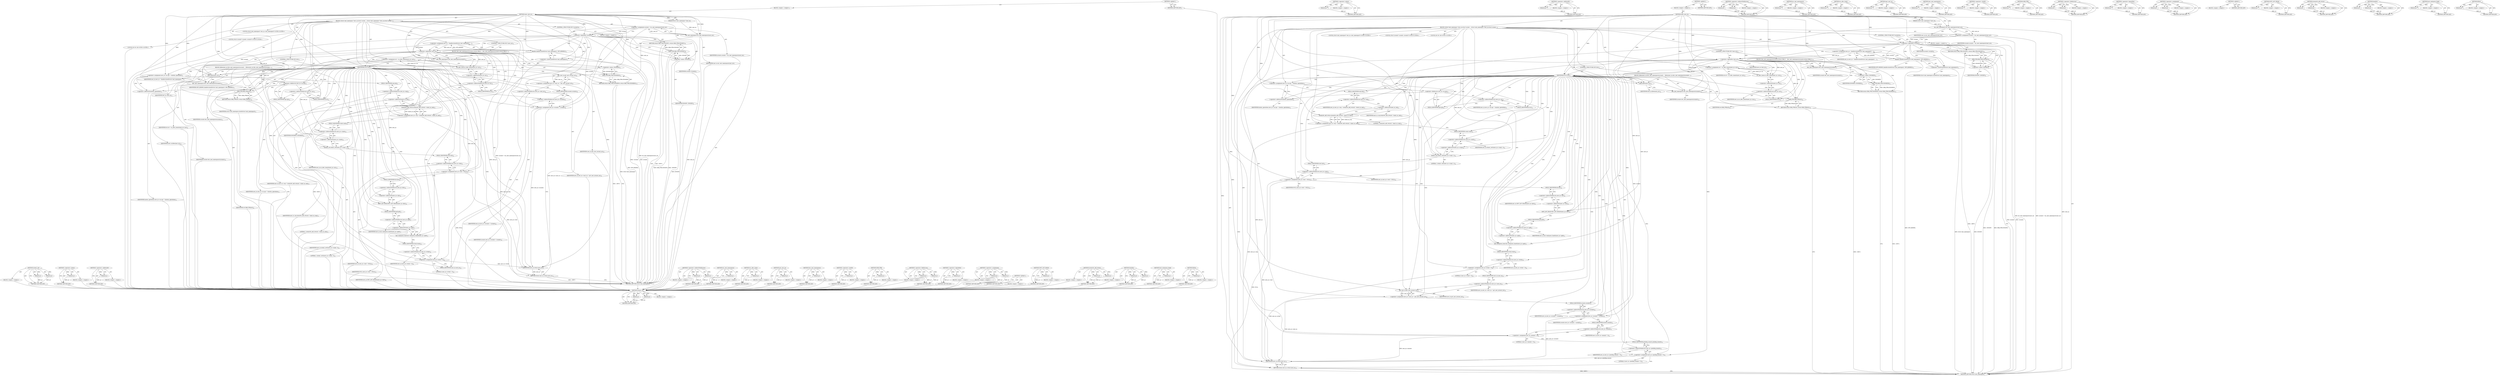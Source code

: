 digraph "kfree" {
vulnerable_202 [label=<(METHOD,atomic_set)>];
vulnerable_203 [label=<(PARAM,p1)>];
vulnerable_204 [label=<(PARAM,p2)>];
vulnerable_205 [label=<(BLOCK,&lt;empty&gt;,&lt;empty&gt;)>];
vulnerable_206 [label=<(METHOD_RETURN,ANY)>];
vulnerable_158 [label=<(METHOD,&lt;operator&gt;.minus)>];
vulnerable_159 [label=<(PARAM,p1)>];
vulnerable_160 [label=<(BLOCK,&lt;empty&gt;,&lt;empty&gt;)>];
vulnerable_161 [label=<(METHOD_RETURN,ANY)>];
vulnerable_179 [label=<(METHOD,&lt;operator&gt;.addressOf)>];
vulnerable_180 [label=<(PARAM,p1)>];
vulnerable_181 [label=<(BLOCK,&lt;empty&gt;,&lt;empty&gt;)>];
vulnerable_182 [label=<(METHOD_RETURN,ANY)>];
vulnerable_6 [label=<(METHOD,&lt;global&gt;)<SUB>1</SUB>>];
vulnerable_7 [label=<(BLOCK,&lt;empty&gt;,&lt;empty&gt;)<SUB>1</SUB>>];
vulnerable_8 [label=<(METHOD,alloc_mnt_ns)<SUB>1</SUB>>];
vulnerable_9 [label=<(PARAM,struct user_namespace *user_ns)<SUB>1</SUB>>];
vulnerable_10 [label=<(BLOCK,{
	struct mnt_namespace *new_ns;
	struct ucount...,{
	struct mnt_namespace *new_ns;
	struct ucount...)<SUB>2</SUB>>];
vulnerable_11 [label="<(LOCAL,struct mnt_namespace* new_ns: mnt_namespace*)<SUB>3</SUB>>"];
vulnerable_12 [label="<(LOCAL,struct ucounts* ucounts: ucounts*)<SUB>4</SUB>>"];
vulnerable_13 [label="<(LOCAL,int ret: int)<SUB>5</SUB>>"];
vulnerable_14 [label=<(&lt;operator&gt;.assignment,ucounts = inc_mnt_namespaces(user_ns))<SUB>7</SUB>>];
vulnerable_15 [label=<(IDENTIFIER,ucounts,ucounts = inc_mnt_namespaces(user_ns))<SUB>7</SUB>>];
vulnerable_16 [label=<(inc_mnt_namespaces,inc_mnt_namespaces(user_ns))<SUB>7</SUB>>];
vulnerable_17 [label=<(IDENTIFIER,user_ns,inc_mnt_namespaces(user_ns))<SUB>7</SUB>>];
vulnerable_18 [label=<(CONTROL_STRUCTURE,IF,if (!ucounts))<SUB>8</SUB>>];
vulnerable_19 [label=<(&lt;operator&gt;.logicalNot,!ucounts)<SUB>8</SUB>>];
vulnerable_20 [label=<(IDENTIFIER,ucounts,!ucounts)<SUB>8</SUB>>];
vulnerable_21 [label=<(BLOCK,&lt;empty&gt;,&lt;empty&gt;)<SUB>9</SUB>>];
vulnerable_22 [label=<(RETURN,return ERR_PTR(-ENOSPC);,return ERR_PTR(-ENOSPC);)<SUB>9</SUB>>];
vulnerable_23 [label=<(ERR_PTR,ERR_PTR(-ENOSPC))<SUB>9</SUB>>];
vulnerable_24 [label=<(&lt;operator&gt;.minus,-ENOSPC)<SUB>9</SUB>>];
vulnerable_25 [label=<(IDENTIFIER,ENOSPC,-ENOSPC)<SUB>9</SUB>>];
vulnerable_26 [label=<(&lt;operator&gt;.assignment,new_ns = kmalloc(sizeof(struct mnt_namespace), ...)<SUB>11</SUB>>];
vulnerable_27 [label=<(IDENTIFIER,new_ns,new_ns = kmalloc(sizeof(struct mnt_namespace), ...)<SUB>11</SUB>>];
vulnerable_28 [label=<(kmalloc,kmalloc(sizeof(struct mnt_namespace), GFP_KERNEL))<SUB>11</SUB>>];
vulnerable_29 [label=<(&lt;operator&gt;.sizeOf,sizeof(struct mnt_namespace))<SUB>11</SUB>>];
vulnerable_30 [label=<(IDENTIFIER,struct mnt_namespace,sizeof(struct mnt_namespace))<SUB>11</SUB>>];
vulnerable_31 [label=<(IDENTIFIER,GFP_KERNEL,kmalloc(sizeof(struct mnt_namespace), GFP_KERNEL))<SUB>11</SUB>>];
vulnerable_32 [label=<(CONTROL_STRUCTURE,IF,if (!new_ns))<SUB>12</SUB>>];
vulnerable_33 [label=<(&lt;operator&gt;.logicalNot,!new_ns)<SUB>12</SUB>>];
vulnerable_34 [label=<(IDENTIFIER,new_ns,!new_ns)<SUB>12</SUB>>];
vulnerable_35 [label=<(BLOCK,{
		dec_mnt_namespaces(ucounts);
		return ERR_P...,{
		dec_mnt_namespaces(ucounts);
		return ERR_P...)<SUB>12</SUB>>];
vulnerable_36 [label=<(dec_mnt_namespaces,dec_mnt_namespaces(ucounts))<SUB>13</SUB>>];
vulnerable_37 [label=<(IDENTIFIER,ucounts,dec_mnt_namespaces(ucounts))<SUB>13</SUB>>];
vulnerable_38 [label=<(RETURN,return ERR_PTR(-ENOMEM);,return ERR_PTR(-ENOMEM);)<SUB>14</SUB>>];
vulnerable_39 [label=<(ERR_PTR,ERR_PTR(-ENOMEM))<SUB>14</SUB>>];
vulnerable_40 [label=<(&lt;operator&gt;.minus,-ENOMEM)<SUB>14</SUB>>];
vulnerable_41 [label=<(IDENTIFIER,ENOMEM,-ENOMEM)<SUB>14</SUB>>];
vulnerable_42 [label=<(&lt;operator&gt;.assignment,ret = ns_alloc_inum(&amp;new_ns-&gt;ns))<SUB>16</SUB>>];
vulnerable_43 [label=<(IDENTIFIER,ret,ret = ns_alloc_inum(&amp;new_ns-&gt;ns))<SUB>16</SUB>>];
vulnerable_44 [label=<(ns_alloc_inum,ns_alloc_inum(&amp;new_ns-&gt;ns))<SUB>16</SUB>>];
vulnerable_45 [label=<(&lt;operator&gt;.addressOf,&amp;new_ns-&gt;ns)<SUB>16</SUB>>];
vulnerable_46 [label=<(&lt;operator&gt;.indirectFieldAccess,new_ns-&gt;ns)<SUB>16</SUB>>];
vulnerable_47 [label=<(IDENTIFIER,new_ns,ns_alloc_inum(&amp;new_ns-&gt;ns))<SUB>16</SUB>>];
vulnerable_48 [label=<(FIELD_IDENTIFIER,ns,ns)<SUB>16</SUB>>];
vulnerable_49 [label=<(CONTROL_STRUCTURE,IF,if (ret))<SUB>17</SUB>>];
vulnerable_50 [label=<(IDENTIFIER,ret,if (ret))<SUB>17</SUB>>];
vulnerable_51 [label=<(BLOCK,{
		kfree(new_ns);
		dec_mnt_namespaces(ucounts...,{
		kfree(new_ns);
		dec_mnt_namespaces(ucounts...)<SUB>17</SUB>>];
vulnerable_52 [label=<(kfree,kfree(new_ns))<SUB>18</SUB>>];
vulnerable_53 [label=<(IDENTIFIER,new_ns,kfree(new_ns))<SUB>18</SUB>>];
vulnerable_54 [label=<(dec_mnt_namespaces,dec_mnt_namespaces(ucounts))<SUB>19</SUB>>];
vulnerable_55 [label=<(IDENTIFIER,ucounts,dec_mnt_namespaces(ucounts))<SUB>19</SUB>>];
vulnerable_56 [label=<(RETURN,return ERR_PTR(ret);,return ERR_PTR(ret);)<SUB>20</SUB>>];
vulnerable_57 [label=<(ERR_PTR,ERR_PTR(ret))<SUB>20</SUB>>];
vulnerable_58 [label=<(IDENTIFIER,ret,ERR_PTR(ret))<SUB>20</SUB>>];
vulnerable_59 [label=<(&lt;operator&gt;.assignment,new_ns-&gt;ns.ops = &amp;mntns_operations)<SUB>22</SUB>>];
vulnerable_60 [label=<(&lt;operator&gt;.fieldAccess,new_ns-&gt;ns.ops)<SUB>22</SUB>>];
vulnerable_61 [label=<(&lt;operator&gt;.indirectFieldAccess,new_ns-&gt;ns)<SUB>22</SUB>>];
vulnerable_62 [label=<(IDENTIFIER,new_ns,new_ns-&gt;ns.ops = &amp;mntns_operations)<SUB>22</SUB>>];
vulnerable_63 [label=<(FIELD_IDENTIFIER,ns,ns)<SUB>22</SUB>>];
vulnerable_64 [label=<(FIELD_IDENTIFIER,ops,ops)<SUB>22</SUB>>];
vulnerable_65 [label=<(&lt;operator&gt;.addressOf,&amp;mntns_operations)<SUB>22</SUB>>];
vulnerable_66 [label=<(IDENTIFIER,mntns_operations,new_ns-&gt;ns.ops = &amp;mntns_operations)<SUB>22</SUB>>];
vulnerable_67 [label=<(&lt;operator&gt;.assignment,new_ns-&gt;seq = atomic64_add_return(1, &amp;mnt_ns_seq))<SUB>23</SUB>>];
vulnerable_68 [label=<(&lt;operator&gt;.indirectFieldAccess,new_ns-&gt;seq)<SUB>23</SUB>>];
vulnerable_69 [label=<(IDENTIFIER,new_ns,new_ns-&gt;seq = atomic64_add_return(1, &amp;mnt_ns_seq))<SUB>23</SUB>>];
vulnerable_70 [label=<(FIELD_IDENTIFIER,seq,seq)<SUB>23</SUB>>];
vulnerable_71 [label=<(atomic64_add_return,atomic64_add_return(1, &amp;mnt_ns_seq))<SUB>23</SUB>>];
vulnerable_72 [label=<(LITERAL,1,atomic64_add_return(1, &amp;mnt_ns_seq))<SUB>23</SUB>>];
vulnerable_73 [label=<(&lt;operator&gt;.addressOf,&amp;mnt_ns_seq)<SUB>23</SUB>>];
vulnerable_74 [label=<(IDENTIFIER,mnt_ns_seq,atomic64_add_return(1, &amp;mnt_ns_seq))<SUB>23</SUB>>];
vulnerable_75 [label=<(atomic_set,atomic_set(&amp;new_ns-&gt;count, 1))<SUB>24</SUB>>];
vulnerable_76 [label=<(&lt;operator&gt;.addressOf,&amp;new_ns-&gt;count)<SUB>24</SUB>>];
vulnerable_77 [label=<(&lt;operator&gt;.indirectFieldAccess,new_ns-&gt;count)<SUB>24</SUB>>];
vulnerable_78 [label=<(IDENTIFIER,new_ns,atomic_set(&amp;new_ns-&gt;count, 1))<SUB>24</SUB>>];
vulnerable_79 [label=<(FIELD_IDENTIFIER,count,count)<SUB>24</SUB>>];
vulnerable_80 [label=<(LITERAL,1,atomic_set(&amp;new_ns-&gt;count, 1))<SUB>24</SUB>>];
vulnerable_81 [label=<(&lt;operator&gt;.assignment,new_ns-&gt;root = NULL)<SUB>25</SUB>>];
vulnerable_82 [label=<(&lt;operator&gt;.indirectFieldAccess,new_ns-&gt;root)<SUB>25</SUB>>];
vulnerable_83 [label=<(IDENTIFIER,new_ns,new_ns-&gt;root = NULL)<SUB>25</SUB>>];
vulnerable_84 [label=<(FIELD_IDENTIFIER,root,root)<SUB>25</SUB>>];
vulnerable_85 [label=<(IDENTIFIER,NULL,new_ns-&gt;root = NULL)<SUB>25</SUB>>];
vulnerable_86 [label=<(INIT_LIST_HEAD,INIT_LIST_HEAD(&amp;new_ns-&gt;list))<SUB>26</SUB>>];
vulnerable_87 [label=<(&lt;operator&gt;.addressOf,&amp;new_ns-&gt;list)<SUB>26</SUB>>];
vulnerable_88 [label=<(&lt;operator&gt;.indirectFieldAccess,new_ns-&gt;list)<SUB>26</SUB>>];
vulnerable_89 [label=<(IDENTIFIER,new_ns,INIT_LIST_HEAD(&amp;new_ns-&gt;list))<SUB>26</SUB>>];
vulnerable_90 [label=<(FIELD_IDENTIFIER,list,list)<SUB>26</SUB>>];
vulnerable_91 [label=<(init_waitqueue_head,init_waitqueue_head(&amp;new_ns-&gt;poll))<SUB>27</SUB>>];
vulnerable_92 [label=<(&lt;operator&gt;.addressOf,&amp;new_ns-&gt;poll)<SUB>27</SUB>>];
vulnerable_93 [label=<(&lt;operator&gt;.indirectFieldAccess,new_ns-&gt;poll)<SUB>27</SUB>>];
vulnerable_94 [label=<(IDENTIFIER,new_ns,init_waitqueue_head(&amp;new_ns-&gt;poll))<SUB>27</SUB>>];
vulnerable_95 [label=<(FIELD_IDENTIFIER,poll,poll)<SUB>27</SUB>>];
vulnerable_96 [label=<(&lt;operator&gt;.assignment,new_ns-&gt;event = 0)<SUB>28</SUB>>];
vulnerable_97 [label=<(&lt;operator&gt;.indirectFieldAccess,new_ns-&gt;event)<SUB>28</SUB>>];
vulnerable_98 [label=<(IDENTIFIER,new_ns,new_ns-&gt;event = 0)<SUB>28</SUB>>];
vulnerable_99 [label=<(FIELD_IDENTIFIER,event,event)<SUB>28</SUB>>];
vulnerable_100 [label=<(LITERAL,0,new_ns-&gt;event = 0)<SUB>28</SUB>>];
vulnerable_101 [label=<(&lt;operator&gt;.assignment,new_ns-&gt;user_ns = get_user_ns(user_ns))<SUB>29</SUB>>];
vulnerable_102 [label=<(&lt;operator&gt;.indirectFieldAccess,new_ns-&gt;user_ns)<SUB>29</SUB>>];
vulnerable_103 [label=<(IDENTIFIER,new_ns,new_ns-&gt;user_ns = get_user_ns(user_ns))<SUB>29</SUB>>];
vulnerable_104 [label=<(FIELD_IDENTIFIER,user_ns,user_ns)<SUB>29</SUB>>];
vulnerable_105 [label=<(get_user_ns,get_user_ns(user_ns))<SUB>29</SUB>>];
vulnerable_106 [label=<(IDENTIFIER,user_ns,get_user_ns(user_ns))<SUB>29</SUB>>];
vulnerable_107 [label=<(&lt;operator&gt;.assignment,new_ns-&gt;ucounts = ucounts)<SUB>30</SUB>>];
vulnerable_108 [label=<(&lt;operator&gt;.indirectFieldAccess,new_ns-&gt;ucounts)<SUB>30</SUB>>];
vulnerable_109 [label=<(IDENTIFIER,new_ns,new_ns-&gt;ucounts = ucounts)<SUB>30</SUB>>];
vulnerable_110 [label=<(FIELD_IDENTIFIER,ucounts,ucounts)<SUB>30</SUB>>];
vulnerable_111 [label=<(IDENTIFIER,ucounts,new_ns-&gt;ucounts = ucounts)<SUB>30</SUB>>];
vulnerable_112 [label=<(RETURN,return new_ns;,return new_ns;)<SUB>31</SUB>>];
vulnerable_113 [label=<(IDENTIFIER,new_ns,return new_ns;)<SUB>31</SUB>>];
vulnerable_114 [label=<(METHOD_RETURN,struct mnt_namespace)<SUB>1</SUB>>];
vulnerable_116 [label=<(METHOD_RETURN,ANY)<SUB>1</SUB>>];
vulnerable_183 [label=<(METHOD,&lt;operator&gt;.indirectFieldAccess)>];
vulnerable_184 [label=<(PARAM,p1)>];
vulnerable_185 [label=<(PARAM,p2)>];
vulnerable_186 [label=<(BLOCK,&lt;empty&gt;,&lt;empty&gt;)>];
vulnerable_187 [label=<(METHOD_RETURN,ANY)>];
vulnerable_146 [label=<(METHOD,inc_mnt_namespaces)>];
vulnerable_147 [label=<(PARAM,p1)>];
vulnerable_148 [label=<(BLOCK,&lt;empty&gt;,&lt;empty&gt;)>];
vulnerable_149 [label=<(METHOD_RETURN,ANY)>];
vulnerable_175 [label=<(METHOD,ns_alloc_inum)>];
vulnerable_176 [label=<(PARAM,p1)>];
vulnerable_177 [label=<(BLOCK,&lt;empty&gt;,&lt;empty&gt;)>];
vulnerable_178 [label=<(METHOD_RETURN,ANY)>];
vulnerable_215 [label=<(METHOD,get_user_ns)>];
vulnerable_216 [label=<(PARAM,p1)>];
vulnerable_217 [label=<(BLOCK,&lt;empty&gt;,&lt;empty&gt;)>];
vulnerable_218 [label=<(METHOD_RETURN,ANY)>];
vulnerable_171 [label=<(METHOD,dec_mnt_namespaces)>];
vulnerable_172 [label=<(PARAM,p1)>];
vulnerable_173 [label=<(BLOCK,&lt;empty&gt;,&lt;empty&gt;)>];
vulnerable_174 [label=<(METHOD_RETURN,ANY)>];
vulnerable_167 [label=<(METHOD,&lt;operator&gt;.sizeOf)>];
vulnerable_168 [label=<(PARAM,p1)>];
vulnerable_169 [label=<(BLOCK,&lt;empty&gt;,&lt;empty&gt;)>];
vulnerable_170 [label=<(METHOD_RETURN,ANY)>];
vulnerable_154 [label=<(METHOD,ERR_PTR)>];
vulnerable_155 [label=<(PARAM,p1)>];
vulnerable_156 [label=<(BLOCK,&lt;empty&gt;,&lt;empty&gt;)>];
vulnerable_157 [label=<(METHOD_RETURN,ANY)>];
vulnerable_192 [label=<(METHOD,&lt;operator&gt;.fieldAccess)>];
vulnerable_193 [label=<(PARAM,p1)>];
vulnerable_194 [label=<(PARAM,p2)>];
vulnerable_195 [label=<(BLOCK,&lt;empty&gt;,&lt;empty&gt;)>];
vulnerable_196 [label=<(METHOD_RETURN,ANY)>];
vulnerable_150 [label=<(METHOD,&lt;operator&gt;.logicalNot)>];
vulnerable_151 [label=<(PARAM,p1)>];
vulnerable_152 [label=<(BLOCK,&lt;empty&gt;,&lt;empty&gt;)>];
vulnerable_153 [label=<(METHOD_RETURN,ANY)>];
vulnerable_141 [label=<(METHOD,&lt;operator&gt;.assignment)>];
vulnerable_142 [label=<(PARAM,p1)>];
vulnerable_143 [label=<(PARAM,p2)>];
vulnerable_144 [label=<(BLOCK,&lt;empty&gt;,&lt;empty&gt;)>];
vulnerable_145 [label=<(METHOD_RETURN,ANY)>];
vulnerable_135 [label=<(METHOD,&lt;global&gt;)<SUB>1</SUB>>];
vulnerable_136 [label=<(BLOCK,&lt;empty&gt;,&lt;empty&gt;)>];
vulnerable_137 [label=<(METHOD_RETURN,ANY)>];
vulnerable_207 [label=<(METHOD,INIT_LIST_HEAD)>];
vulnerable_208 [label=<(PARAM,p1)>];
vulnerable_209 [label=<(BLOCK,&lt;empty&gt;,&lt;empty&gt;)>];
vulnerable_210 [label=<(METHOD_RETURN,ANY)>];
vulnerable_197 [label=<(METHOD,atomic64_add_return)>];
vulnerable_198 [label=<(PARAM,p1)>];
vulnerable_199 [label=<(PARAM,p2)>];
vulnerable_200 [label=<(BLOCK,&lt;empty&gt;,&lt;empty&gt;)>];
vulnerable_201 [label=<(METHOD_RETURN,ANY)>];
vulnerable_162 [label=<(METHOD,kmalloc)>];
vulnerable_163 [label=<(PARAM,p1)>];
vulnerable_164 [label=<(PARAM,p2)>];
vulnerable_165 [label=<(BLOCK,&lt;empty&gt;,&lt;empty&gt;)>];
vulnerable_166 [label=<(METHOD_RETURN,ANY)>];
vulnerable_211 [label=<(METHOD,init_waitqueue_head)>];
vulnerable_212 [label=<(PARAM,p1)>];
vulnerable_213 [label=<(BLOCK,&lt;empty&gt;,&lt;empty&gt;)>];
vulnerable_214 [label=<(METHOD_RETURN,ANY)>];
vulnerable_188 [label=<(METHOD,kfree)>];
vulnerable_189 [label=<(PARAM,p1)>];
vulnerable_190 [label=<(BLOCK,&lt;empty&gt;,&lt;empty&gt;)>];
vulnerable_191 [label=<(METHOD_RETURN,ANY)>];
fixed_212 [label=<(METHOD,atomic_set)>];
fixed_213 [label=<(PARAM,p1)>];
fixed_214 [label=<(PARAM,p2)>];
fixed_215 [label=<(BLOCK,&lt;empty&gt;,&lt;empty&gt;)>];
fixed_216 [label=<(METHOD_RETURN,ANY)>];
fixed_168 [label=<(METHOD,&lt;operator&gt;.minus)>];
fixed_169 [label=<(PARAM,p1)>];
fixed_170 [label=<(BLOCK,&lt;empty&gt;,&lt;empty&gt;)>];
fixed_171 [label=<(METHOD_RETURN,ANY)>];
fixed_189 [label=<(METHOD,&lt;operator&gt;.addressOf)>];
fixed_190 [label=<(PARAM,p1)>];
fixed_191 [label=<(BLOCK,&lt;empty&gt;,&lt;empty&gt;)>];
fixed_192 [label=<(METHOD_RETURN,ANY)>];
fixed_6 [label=<(METHOD,&lt;global&gt;)<SUB>1</SUB>>];
fixed_7 [label=<(BLOCK,&lt;empty&gt;,&lt;empty&gt;)<SUB>1</SUB>>];
fixed_8 [label=<(METHOD,alloc_mnt_ns)<SUB>1</SUB>>];
fixed_9 [label=<(PARAM,struct user_namespace *user_ns)<SUB>1</SUB>>];
fixed_10 [label=<(BLOCK,{
	struct mnt_namespace *new_ns;
	struct ucount...,{
	struct mnt_namespace *new_ns;
	struct ucount...)<SUB>2</SUB>>];
fixed_11 [label="<(LOCAL,struct mnt_namespace* new_ns: mnt_namespace*)<SUB>3</SUB>>"];
fixed_12 [label="<(LOCAL,struct ucounts* ucounts: ucounts*)<SUB>4</SUB>>"];
fixed_13 [label="<(LOCAL,int ret: int)<SUB>5</SUB>>"];
fixed_14 [label=<(&lt;operator&gt;.assignment,ucounts = inc_mnt_namespaces(user_ns))<SUB>7</SUB>>];
fixed_15 [label=<(IDENTIFIER,ucounts,ucounts = inc_mnt_namespaces(user_ns))<SUB>7</SUB>>];
fixed_16 [label=<(inc_mnt_namespaces,inc_mnt_namespaces(user_ns))<SUB>7</SUB>>];
fixed_17 [label=<(IDENTIFIER,user_ns,inc_mnt_namespaces(user_ns))<SUB>7</SUB>>];
fixed_18 [label=<(CONTROL_STRUCTURE,IF,if (!ucounts))<SUB>8</SUB>>];
fixed_19 [label=<(&lt;operator&gt;.logicalNot,!ucounts)<SUB>8</SUB>>];
fixed_20 [label=<(IDENTIFIER,ucounts,!ucounts)<SUB>8</SUB>>];
fixed_21 [label=<(BLOCK,&lt;empty&gt;,&lt;empty&gt;)<SUB>9</SUB>>];
fixed_22 [label=<(RETURN,return ERR_PTR(-ENOSPC);,return ERR_PTR(-ENOSPC);)<SUB>9</SUB>>];
fixed_23 [label=<(ERR_PTR,ERR_PTR(-ENOSPC))<SUB>9</SUB>>];
fixed_24 [label=<(&lt;operator&gt;.minus,-ENOSPC)<SUB>9</SUB>>];
fixed_25 [label=<(IDENTIFIER,ENOSPC,-ENOSPC)<SUB>9</SUB>>];
fixed_26 [label=<(&lt;operator&gt;.assignment,new_ns = kmalloc(sizeof(struct mnt_namespace), ...)<SUB>11</SUB>>];
fixed_27 [label=<(IDENTIFIER,new_ns,new_ns = kmalloc(sizeof(struct mnt_namespace), ...)<SUB>11</SUB>>];
fixed_28 [label=<(kmalloc,kmalloc(sizeof(struct mnt_namespace), GFP_KERNEL))<SUB>11</SUB>>];
fixed_29 [label=<(&lt;operator&gt;.sizeOf,sizeof(struct mnt_namespace))<SUB>11</SUB>>];
fixed_30 [label=<(IDENTIFIER,struct mnt_namespace,sizeof(struct mnt_namespace))<SUB>11</SUB>>];
fixed_31 [label=<(IDENTIFIER,GFP_KERNEL,kmalloc(sizeof(struct mnt_namespace), GFP_KERNEL))<SUB>11</SUB>>];
fixed_32 [label=<(CONTROL_STRUCTURE,IF,if (!new_ns))<SUB>12</SUB>>];
fixed_33 [label=<(&lt;operator&gt;.logicalNot,!new_ns)<SUB>12</SUB>>];
fixed_34 [label=<(IDENTIFIER,new_ns,!new_ns)<SUB>12</SUB>>];
fixed_35 [label=<(BLOCK,{
		dec_mnt_namespaces(ucounts);
		return ERR_P...,{
		dec_mnt_namespaces(ucounts);
		return ERR_P...)<SUB>12</SUB>>];
fixed_36 [label=<(dec_mnt_namespaces,dec_mnt_namespaces(ucounts))<SUB>13</SUB>>];
fixed_37 [label=<(IDENTIFIER,ucounts,dec_mnt_namespaces(ucounts))<SUB>13</SUB>>];
fixed_38 [label=<(RETURN,return ERR_PTR(-ENOMEM);,return ERR_PTR(-ENOMEM);)<SUB>14</SUB>>];
fixed_39 [label=<(ERR_PTR,ERR_PTR(-ENOMEM))<SUB>14</SUB>>];
fixed_40 [label=<(&lt;operator&gt;.minus,-ENOMEM)<SUB>14</SUB>>];
fixed_41 [label=<(IDENTIFIER,ENOMEM,-ENOMEM)<SUB>14</SUB>>];
fixed_42 [label=<(&lt;operator&gt;.assignment,ret = ns_alloc_inum(&amp;new_ns-&gt;ns))<SUB>16</SUB>>];
fixed_43 [label=<(IDENTIFIER,ret,ret = ns_alloc_inum(&amp;new_ns-&gt;ns))<SUB>16</SUB>>];
fixed_44 [label=<(ns_alloc_inum,ns_alloc_inum(&amp;new_ns-&gt;ns))<SUB>16</SUB>>];
fixed_45 [label=<(&lt;operator&gt;.addressOf,&amp;new_ns-&gt;ns)<SUB>16</SUB>>];
fixed_46 [label=<(&lt;operator&gt;.indirectFieldAccess,new_ns-&gt;ns)<SUB>16</SUB>>];
fixed_47 [label=<(IDENTIFIER,new_ns,ns_alloc_inum(&amp;new_ns-&gt;ns))<SUB>16</SUB>>];
fixed_48 [label=<(FIELD_IDENTIFIER,ns,ns)<SUB>16</SUB>>];
fixed_49 [label=<(CONTROL_STRUCTURE,IF,if (ret))<SUB>17</SUB>>];
fixed_50 [label=<(IDENTIFIER,ret,if (ret))<SUB>17</SUB>>];
fixed_51 [label=<(BLOCK,{
		kfree(new_ns);
		dec_mnt_namespaces(ucounts...,{
		kfree(new_ns);
		dec_mnt_namespaces(ucounts...)<SUB>17</SUB>>];
fixed_52 [label=<(kfree,kfree(new_ns))<SUB>18</SUB>>];
fixed_53 [label=<(IDENTIFIER,new_ns,kfree(new_ns))<SUB>18</SUB>>];
fixed_54 [label=<(dec_mnt_namespaces,dec_mnt_namespaces(ucounts))<SUB>19</SUB>>];
fixed_55 [label=<(IDENTIFIER,ucounts,dec_mnt_namespaces(ucounts))<SUB>19</SUB>>];
fixed_56 [label=<(RETURN,return ERR_PTR(ret);,return ERR_PTR(ret);)<SUB>20</SUB>>];
fixed_57 [label=<(ERR_PTR,ERR_PTR(ret))<SUB>20</SUB>>];
fixed_58 [label=<(IDENTIFIER,ret,ERR_PTR(ret))<SUB>20</SUB>>];
fixed_59 [label=<(&lt;operator&gt;.assignment,new_ns-&gt;ns.ops = &amp;mntns_operations)<SUB>22</SUB>>];
fixed_60 [label=<(&lt;operator&gt;.fieldAccess,new_ns-&gt;ns.ops)<SUB>22</SUB>>];
fixed_61 [label=<(&lt;operator&gt;.indirectFieldAccess,new_ns-&gt;ns)<SUB>22</SUB>>];
fixed_62 [label=<(IDENTIFIER,new_ns,new_ns-&gt;ns.ops = &amp;mntns_operations)<SUB>22</SUB>>];
fixed_63 [label=<(FIELD_IDENTIFIER,ns,ns)<SUB>22</SUB>>];
fixed_64 [label=<(FIELD_IDENTIFIER,ops,ops)<SUB>22</SUB>>];
fixed_65 [label=<(&lt;operator&gt;.addressOf,&amp;mntns_operations)<SUB>22</SUB>>];
fixed_66 [label=<(IDENTIFIER,mntns_operations,new_ns-&gt;ns.ops = &amp;mntns_operations)<SUB>22</SUB>>];
fixed_67 [label=<(&lt;operator&gt;.assignment,new_ns-&gt;seq = atomic64_add_return(1, &amp;mnt_ns_seq))<SUB>23</SUB>>];
fixed_68 [label=<(&lt;operator&gt;.indirectFieldAccess,new_ns-&gt;seq)<SUB>23</SUB>>];
fixed_69 [label=<(IDENTIFIER,new_ns,new_ns-&gt;seq = atomic64_add_return(1, &amp;mnt_ns_seq))<SUB>23</SUB>>];
fixed_70 [label=<(FIELD_IDENTIFIER,seq,seq)<SUB>23</SUB>>];
fixed_71 [label=<(atomic64_add_return,atomic64_add_return(1, &amp;mnt_ns_seq))<SUB>23</SUB>>];
fixed_72 [label=<(LITERAL,1,atomic64_add_return(1, &amp;mnt_ns_seq))<SUB>23</SUB>>];
fixed_73 [label=<(&lt;operator&gt;.addressOf,&amp;mnt_ns_seq)<SUB>23</SUB>>];
fixed_74 [label=<(IDENTIFIER,mnt_ns_seq,atomic64_add_return(1, &amp;mnt_ns_seq))<SUB>23</SUB>>];
fixed_75 [label=<(atomic_set,atomic_set(&amp;new_ns-&gt;count, 1))<SUB>24</SUB>>];
fixed_76 [label=<(&lt;operator&gt;.addressOf,&amp;new_ns-&gt;count)<SUB>24</SUB>>];
fixed_77 [label=<(&lt;operator&gt;.indirectFieldAccess,new_ns-&gt;count)<SUB>24</SUB>>];
fixed_78 [label=<(IDENTIFIER,new_ns,atomic_set(&amp;new_ns-&gt;count, 1))<SUB>24</SUB>>];
fixed_79 [label=<(FIELD_IDENTIFIER,count,count)<SUB>24</SUB>>];
fixed_80 [label=<(LITERAL,1,atomic_set(&amp;new_ns-&gt;count, 1))<SUB>24</SUB>>];
fixed_81 [label=<(&lt;operator&gt;.assignment,new_ns-&gt;root = NULL)<SUB>25</SUB>>];
fixed_82 [label=<(&lt;operator&gt;.indirectFieldAccess,new_ns-&gt;root)<SUB>25</SUB>>];
fixed_83 [label=<(IDENTIFIER,new_ns,new_ns-&gt;root = NULL)<SUB>25</SUB>>];
fixed_84 [label=<(FIELD_IDENTIFIER,root,root)<SUB>25</SUB>>];
fixed_85 [label=<(IDENTIFIER,NULL,new_ns-&gt;root = NULL)<SUB>25</SUB>>];
fixed_86 [label=<(INIT_LIST_HEAD,INIT_LIST_HEAD(&amp;new_ns-&gt;list))<SUB>26</SUB>>];
fixed_87 [label=<(&lt;operator&gt;.addressOf,&amp;new_ns-&gt;list)<SUB>26</SUB>>];
fixed_88 [label=<(&lt;operator&gt;.indirectFieldAccess,new_ns-&gt;list)<SUB>26</SUB>>];
fixed_89 [label=<(IDENTIFIER,new_ns,INIT_LIST_HEAD(&amp;new_ns-&gt;list))<SUB>26</SUB>>];
fixed_90 [label=<(FIELD_IDENTIFIER,list,list)<SUB>26</SUB>>];
fixed_91 [label=<(init_waitqueue_head,init_waitqueue_head(&amp;new_ns-&gt;poll))<SUB>27</SUB>>];
fixed_92 [label=<(&lt;operator&gt;.addressOf,&amp;new_ns-&gt;poll)<SUB>27</SUB>>];
fixed_93 [label=<(&lt;operator&gt;.indirectFieldAccess,new_ns-&gt;poll)<SUB>27</SUB>>];
fixed_94 [label=<(IDENTIFIER,new_ns,init_waitqueue_head(&amp;new_ns-&gt;poll))<SUB>27</SUB>>];
fixed_95 [label=<(FIELD_IDENTIFIER,poll,poll)<SUB>27</SUB>>];
fixed_96 [label=<(&lt;operator&gt;.assignment,new_ns-&gt;event = 0)<SUB>28</SUB>>];
fixed_97 [label=<(&lt;operator&gt;.indirectFieldAccess,new_ns-&gt;event)<SUB>28</SUB>>];
fixed_98 [label=<(IDENTIFIER,new_ns,new_ns-&gt;event = 0)<SUB>28</SUB>>];
fixed_99 [label=<(FIELD_IDENTIFIER,event,event)<SUB>28</SUB>>];
fixed_100 [label=<(LITERAL,0,new_ns-&gt;event = 0)<SUB>28</SUB>>];
fixed_101 [label=<(&lt;operator&gt;.assignment,new_ns-&gt;user_ns = get_user_ns(user_ns))<SUB>29</SUB>>];
fixed_102 [label=<(&lt;operator&gt;.indirectFieldAccess,new_ns-&gt;user_ns)<SUB>29</SUB>>];
fixed_103 [label=<(IDENTIFIER,new_ns,new_ns-&gt;user_ns = get_user_ns(user_ns))<SUB>29</SUB>>];
fixed_104 [label=<(FIELD_IDENTIFIER,user_ns,user_ns)<SUB>29</SUB>>];
fixed_105 [label=<(get_user_ns,get_user_ns(user_ns))<SUB>29</SUB>>];
fixed_106 [label=<(IDENTIFIER,user_ns,get_user_ns(user_ns))<SUB>29</SUB>>];
fixed_107 [label=<(&lt;operator&gt;.assignment,new_ns-&gt;ucounts = ucounts)<SUB>30</SUB>>];
fixed_108 [label=<(&lt;operator&gt;.indirectFieldAccess,new_ns-&gt;ucounts)<SUB>30</SUB>>];
fixed_109 [label=<(IDENTIFIER,new_ns,new_ns-&gt;ucounts = ucounts)<SUB>30</SUB>>];
fixed_110 [label=<(FIELD_IDENTIFIER,ucounts,ucounts)<SUB>30</SUB>>];
fixed_111 [label=<(IDENTIFIER,ucounts,new_ns-&gt;ucounts = ucounts)<SUB>30</SUB>>];
fixed_112 [label=<(&lt;operator&gt;.assignment,new_ns-&gt;mounts = 0)<SUB>31</SUB>>];
fixed_113 [label=<(&lt;operator&gt;.indirectFieldAccess,new_ns-&gt;mounts)<SUB>31</SUB>>];
fixed_114 [label=<(IDENTIFIER,new_ns,new_ns-&gt;mounts = 0)<SUB>31</SUB>>];
fixed_115 [label=<(FIELD_IDENTIFIER,mounts,mounts)<SUB>31</SUB>>];
fixed_116 [label=<(LITERAL,0,new_ns-&gt;mounts = 0)<SUB>31</SUB>>];
fixed_117 [label=<(&lt;operator&gt;.assignment,new_ns-&gt;pending_mounts = 0)<SUB>32</SUB>>];
fixed_118 [label=<(&lt;operator&gt;.indirectFieldAccess,new_ns-&gt;pending_mounts)<SUB>32</SUB>>];
fixed_119 [label=<(IDENTIFIER,new_ns,new_ns-&gt;pending_mounts = 0)<SUB>32</SUB>>];
fixed_120 [label=<(FIELD_IDENTIFIER,pending_mounts,pending_mounts)<SUB>32</SUB>>];
fixed_121 [label=<(LITERAL,0,new_ns-&gt;pending_mounts = 0)<SUB>32</SUB>>];
fixed_122 [label=<(RETURN,return new_ns;,return new_ns;)<SUB>33</SUB>>];
fixed_123 [label=<(IDENTIFIER,new_ns,return new_ns;)<SUB>33</SUB>>];
fixed_124 [label=<(METHOD_RETURN,struct mnt_namespace)<SUB>1</SUB>>];
fixed_126 [label=<(METHOD_RETURN,ANY)<SUB>1</SUB>>];
fixed_193 [label=<(METHOD,&lt;operator&gt;.indirectFieldAccess)>];
fixed_194 [label=<(PARAM,p1)>];
fixed_195 [label=<(PARAM,p2)>];
fixed_196 [label=<(BLOCK,&lt;empty&gt;,&lt;empty&gt;)>];
fixed_197 [label=<(METHOD_RETURN,ANY)>];
fixed_156 [label=<(METHOD,inc_mnt_namespaces)>];
fixed_157 [label=<(PARAM,p1)>];
fixed_158 [label=<(BLOCK,&lt;empty&gt;,&lt;empty&gt;)>];
fixed_159 [label=<(METHOD_RETURN,ANY)>];
fixed_185 [label=<(METHOD,ns_alloc_inum)>];
fixed_186 [label=<(PARAM,p1)>];
fixed_187 [label=<(BLOCK,&lt;empty&gt;,&lt;empty&gt;)>];
fixed_188 [label=<(METHOD_RETURN,ANY)>];
fixed_225 [label=<(METHOD,get_user_ns)>];
fixed_226 [label=<(PARAM,p1)>];
fixed_227 [label=<(BLOCK,&lt;empty&gt;,&lt;empty&gt;)>];
fixed_228 [label=<(METHOD_RETURN,ANY)>];
fixed_181 [label=<(METHOD,dec_mnt_namespaces)>];
fixed_182 [label=<(PARAM,p1)>];
fixed_183 [label=<(BLOCK,&lt;empty&gt;,&lt;empty&gt;)>];
fixed_184 [label=<(METHOD_RETURN,ANY)>];
fixed_177 [label=<(METHOD,&lt;operator&gt;.sizeOf)>];
fixed_178 [label=<(PARAM,p1)>];
fixed_179 [label=<(BLOCK,&lt;empty&gt;,&lt;empty&gt;)>];
fixed_180 [label=<(METHOD_RETURN,ANY)>];
fixed_164 [label=<(METHOD,ERR_PTR)>];
fixed_165 [label=<(PARAM,p1)>];
fixed_166 [label=<(BLOCK,&lt;empty&gt;,&lt;empty&gt;)>];
fixed_167 [label=<(METHOD_RETURN,ANY)>];
fixed_202 [label=<(METHOD,&lt;operator&gt;.fieldAccess)>];
fixed_203 [label=<(PARAM,p1)>];
fixed_204 [label=<(PARAM,p2)>];
fixed_205 [label=<(BLOCK,&lt;empty&gt;,&lt;empty&gt;)>];
fixed_206 [label=<(METHOD_RETURN,ANY)>];
fixed_160 [label=<(METHOD,&lt;operator&gt;.logicalNot)>];
fixed_161 [label=<(PARAM,p1)>];
fixed_162 [label=<(BLOCK,&lt;empty&gt;,&lt;empty&gt;)>];
fixed_163 [label=<(METHOD_RETURN,ANY)>];
fixed_151 [label=<(METHOD,&lt;operator&gt;.assignment)>];
fixed_152 [label=<(PARAM,p1)>];
fixed_153 [label=<(PARAM,p2)>];
fixed_154 [label=<(BLOCK,&lt;empty&gt;,&lt;empty&gt;)>];
fixed_155 [label=<(METHOD_RETURN,ANY)>];
fixed_145 [label=<(METHOD,&lt;global&gt;)<SUB>1</SUB>>];
fixed_146 [label=<(BLOCK,&lt;empty&gt;,&lt;empty&gt;)>];
fixed_147 [label=<(METHOD_RETURN,ANY)>];
fixed_217 [label=<(METHOD,INIT_LIST_HEAD)>];
fixed_218 [label=<(PARAM,p1)>];
fixed_219 [label=<(BLOCK,&lt;empty&gt;,&lt;empty&gt;)>];
fixed_220 [label=<(METHOD_RETURN,ANY)>];
fixed_207 [label=<(METHOD,atomic64_add_return)>];
fixed_208 [label=<(PARAM,p1)>];
fixed_209 [label=<(PARAM,p2)>];
fixed_210 [label=<(BLOCK,&lt;empty&gt;,&lt;empty&gt;)>];
fixed_211 [label=<(METHOD_RETURN,ANY)>];
fixed_172 [label=<(METHOD,kmalloc)>];
fixed_173 [label=<(PARAM,p1)>];
fixed_174 [label=<(PARAM,p2)>];
fixed_175 [label=<(BLOCK,&lt;empty&gt;,&lt;empty&gt;)>];
fixed_176 [label=<(METHOD_RETURN,ANY)>];
fixed_221 [label=<(METHOD,init_waitqueue_head)>];
fixed_222 [label=<(PARAM,p1)>];
fixed_223 [label=<(BLOCK,&lt;empty&gt;,&lt;empty&gt;)>];
fixed_224 [label=<(METHOD_RETURN,ANY)>];
fixed_198 [label=<(METHOD,kfree)>];
fixed_199 [label=<(PARAM,p1)>];
fixed_200 [label=<(BLOCK,&lt;empty&gt;,&lt;empty&gt;)>];
fixed_201 [label=<(METHOD_RETURN,ANY)>];
vulnerable_202 -> vulnerable_203  [key=0, label="AST: "];
vulnerable_202 -> vulnerable_203  [key=1, label="DDG: "];
vulnerable_202 -> vulnerable_205  [key=0, label="AST: "];
vulnerable_202 -> vulnerable_204  [key=0, label="AST: "];
vulnerable_202 -> vulnerable_204  [key=1, label="DDG: "];
vulnerable_202 -> vulnerable_206  [key=0, label="AST: "];
vulnerable_202 -> vulnerable_206  [key=1, label="CFG: "];
vulnerable_203 -> vulnerable_206  [key=0, label="DDG: p1"];
vulnerable_204 -> vulnerable_206  [key=0, label="DDG: p2"];
vulnerable_205 -> fixed_212  [key=0];
vulnerable_206 -> fixed_212  [key=0];
vulnerable_158 -> vulnerable_159  [key=0, label="AST: "];
vulnerable_158 -> vulnerable_159  [key=1, label="DDG: "];
vulnerable_158 -> vulnerable_160  [key=0, label="AST: "];
vulnerable_158 -> vulnerable_161  [key=0, label="AST: "];
vulnerable_158 -> vulnerable_161  [key=1, label="CFG: "];
vulnerable_159 -> vulnerable_161  [key=0, label="DDG: p1"];
vulnerable_160 -> fixed_212  [key=0];
vulnerable_161 -> fixed_212  [key=0];
vulnerable_179 -> vulnerable_180  [key=0, label="AST: "];
vulnerable_179 -> vulnerable_180  [key=1, label="DDG: "];
vulnerable_179 -> vulnerable_181  [key=0, label="AST: "];
vulnerable_179 -> vulnerable_182  [key=0, label="AST: "];
vulnerable_179 -> vulnerable_182  [key=1, label="CFG: "];
vulnerable_180 -> vulnerable_182  [key=0, label="DDG: p1"];
vulnerable_181 -> fixed_212  [key=0];
vulnerable_182 -> fixed_212  [key=0];
vulnerable_6 -> vulnerable_7  [key=0, label="AST: "];
vulnerable_6 -> vulnerable_116  [key=0, label="AST: "];
vulnerable_6 -> vulnerable_116  [key=1, label="CFG: "];
vulnerable_7 -> vulnerable_8  [key=0, label="AST: "];
vulnerable_8 -> vulnerable_9  [key=0, label="AST: "];
vulnerable_8 -> vulnerable_9  [key=1, label="DDG: "];
vulnerable_8 -> vulnerable_10  [key=0, label="AST: "];
vulnerable_8 -> vulnerable_114  [key=0, label="AST: "];
vulnerable_8 -> vulnerable_16  [key=0, label="CFG: "];
vulnerable_8 -> vulnerable_16  [key=1, label="DDG: "];
vulnerable_8 -> vulnerable_59  [key=0, label="DDG: "];
vulnerable_8 -> vulnerable_81  [key=0, label="DDG: "];
vulnerable_8 -> vulnerable_96  [key=0, label="DDG: "];
vulnerable_8 -> vulnerable_107  [key=0, label="DDG: "];
vulnerable_8 -> vulnerable_50  [key=0, label="DDG: "];
vulnerable_8 -> vulnerable_75  [key=0, label="DDG: "];
vulnerable_8 -> vulnerable_113  [key=0, label="DDG: "];
vulnerable_8 -> vulnerable_19  [key=0, label="DDG: "];
vulnerable_8 -> vulnerable_28  [key=0, label="DDG: "];
vulnerable_8 -> vulnerable_33  [key=0, label="DDG: "];
vulnerable_8 -> vulnerable_71  [key=0, label="DDG: "];
vulnerable_8 -> vulnerable_105  [key=0, label="DDG: "];
vulnerable_8 -> vulnerable_36  [key=0, label="DDG: "];
vulnerable_8 -> vulnerable_52  [key=0, label="DDG: "];
vulnerable_8 -> vulnerable_54  [key=0, label="DDG: "];
vulnerable_8 -> vulnerable_57  [key=0, label="DDG: "];
vulnerable_8 -> vulnerable_24  [key=0, label="DDG: "];
vulnerable_8 -> vulnerable_40  [key=0, label="DDG: "];
vulnerable_9 -> vulnerable_16  [key=0, label="DDG: user_ns"];
vulnerable_10 -> vulnerable_11  [key=0, label="AST: "];
vulnerable_10 -> vulnerable_12  [key=0, label="AST: "];
vulnerable_10 -> vulnerable_13  [key=0, label="AST: "];
vulnerable_10 -> vulnerable_14  [key=0, label="AST: "];
vulnerable_10 -> vulnerable_18  [key=0, label="AST: "];
vulnerable_10 -> vulnerable_26  [key=0, label="AST: "];
vulnerable_10 -> vulnerable_32  [key=0, label="AST: "];
vulnerable_10 -> vulnerable_42  [key=0, label="AST: "];
vulnerable_10 -> vulnerable_49  [key=0, label="AST: "];
vulnerable_10 -> vulnerable_59  [key=0, label="AST: "];
vulnerable_10 -> vulnerable_67  [key=0, label="AST: "];
vulnerable_10 -> vulnerable_75  [key=0, label="AST: "];
vulnerable_10 -> vulnerable_81  [key=0, label="AST: "];
vulnerable_10 -> vulnerable_86  [key=0, label="AST: "];
vulnerable_10 -> vulnerable_91  [key=0, label="AST: "];
vulnerable_10 -> vulnerable_96  [key=0, label="AST: "];
vulnerable_10 -> vulnerable_101  [key=0, label="AST: "];
vulnerable_10 -> vulnerable_107  [key=0, label="AST: "];
vulnerable_10 -> vulnerable_112  [key=0, label="AST: "];
vulnerable_11 -> fixed_212  [key=0];
vulnerable_12 -> fixed_212  [key=0];
vulnerable_13 -> fixed_212  [key=0];
vulnerable_14 -> vulnerable_15  [key=0, label="AST: "];
vulnerable_14 -> vulnerable_16  [key=0, label="AST: "];
vulnerable_14 -> vulnerable_19  [key=0, label="CFG: "];
vulnerable_14 -> vulnerable_19  [key=1, label="DDG: ucounts"];
vulnerable_14 -> vulnerable_114  [key=0, label="DDG: inc_mnt_namespaces(user_ns)"];
vulnerable_14 -> vulnerable_114  [key=1, label="DDG: ucounts = inc_mnt_namespaces(user_ns)"];
vulnerable_15 -> fixed_212  [key=0];
vulnerable_16 -> vulnerable_17  [key=0, label="AST: "];
vulnerable_16 -> vulnerable_14  [key=0, label="CFG: "];
vulnerable_16 -> vulnerable_14  [key=1, label="DDG: user_ns"];
vulnerable_16 -> vulnerable_114  [key=0, label="DDG: user_ns"];
vulnerable_16 -> vulnerable_105  [key=0, label="DDG: user_ns"];
vulnerable_17 -> fixed_212  [key=0];
vulnerable_18 -> vulnerable_19  [key=0, label="AST: "];
vulnerable_18 -> vulnerable_21  [key=0, label="AST: "];
vulnerable_19 -> vulnerable_20  [key=0, label="AST: "];
vulnerable_19 -> vulnerable_24  [key=0, label="CFG: "];
vulnerable_19 -> vulnerable_24  [key=1, label="CDG: "];
vulnerable_19 -> vulnerable_29  [key=0, label="CFG: "];
vulnerable_19 -> vulnerable_29  [key=1, label="CDG: "];
vulnerable_19 -> vulnerable_114  [key=0, label="DDG: ucounts"];
vulnerable_19 -> vulnerable_114  [key=1, label="DDG: !ucounts"];
vulnerable_19 -> vulnerable_107  [key=0, label="DDG: ucounts"];
vulnerable_19 -> vulnerable_36  [key=0, label="DDG: ucounts"];
vulnerable_19 -> vulnerable_54  [key=0, label="DDG: ucounts"];
vulnerable_19 -> vulnerable_26  [key=0, label="CDG: "];
vulnerable_19 -> vulnerable_28  [key=0, label="CDG: "];
vulnerable_19 -> vulnerable_22  [key=0, label="CDG: "];
vulnerable_19 -> vulnerable_33  [key=0, label="CDG: "];
vulnerable_19 -> vulnerable_23  [key=0, label="CDG: "];
vulnerable_20 -> fixed_212  [key=0];
vulnerable_21 -> vulnerable_22  [key=0, label="AST: "];
vulnerable_22 -> vulnerable_23  [key=0, label="AST: "];
vulnerable_22 -> vulnerable_114  [key=0, label="CFG: "];
vulnerable_22 -> vulnerable_114  [key=1, label="DDG: &lt;RET&gt;"];
vulnerable_23 -> vulnerable_24  [key=0, label="AST: "];
vulnerable_23 -> vulnerable_22  [key=0, label="CFG: "];
vulnerable_23 -> vulnerable_22  [key=1, label="DDG: ERR_PTR(-ENOSPC)"];
vulnerable_23 -> vulnerable_114  [key=0, label="DDG: -ENOSPC"];
vulnerable_23 -> vulnerable_114  [key=1, label="DDG: ERR_PTR(-ENOSPC)"];
vulnerable_24 -> vulnerable_25  [key=0, label="AST: "];
vulnerable_24 -> vulnerable_23  [key=0, label="CFG: "];
vulnerable_24 -> vulnerable_23  [key=1, label="DDG: ENOSPC"];
vulnerable_24 -> vulnerable_114  [key=0, label="DDG: ENOSPC"];
vulnerable_25 -> fixed_212  [key=0];
vulnerable_26 -> vulnerable_27  [key=0, label="AST: "];
vulnerable_26 -> vulnerable_28  [key=0, label="AST: "];
vulnerable_26 -> vulnerable_33  [key=0, label="CFG: "];
vulnerable_26 -> vulnerable_33  [key=1, label="DDG: new_ns"];
vulnerable_27 -> fixed_212  [key=0];
vulnerable_28 -> vulnerable_29  [key=0, label="AST: "];
vulnerable_28 -> vulnerable_31  [key=0, label="AST: "];
vulnerable_28 -> vulnerable_26  [key=0, label="CFG: "];
vulnerable_28 -> vulnerable_26  [key=1, label="DDG: GFP_KERNEL"];
vulnerable_28 -> vulnerable_114  [key=0, label="DDG: GFP_KERNEL"];
vulnerable_29 -> vulnerable_30  [key=0, label="AST: "];
vulnerable_29 -> vulnerable_28  [key=0, label="CFG: "];
vulnerable_29 -> vulnerable_114  [key=0, label="DDG: struct mnt_namespace"];
vulnerable_30 -> fixed_212  [key=0];
vulnerable_31 -> fixed_212  [key=0];
vulnerable_32 -> vulnerable_33  [key=0, label="AST: "];
vulnerable_32 -> vulnerable_35  [key=0, label="AST: "];
vulnerable_33 -> vulnerable_34  [key=0, label="AST: "];
vulnerable_33 -> vulnerable_36  [key=0, label="CFG: "];
vulnerable_33 -> vulnerable_36  [key=1, label="CDG: "];
vulnerable_33 -> vulnerable_48  [key=0, label="CFG: "];
vulnerable_33 -> vulnerable_48  [key=1, label="CDG: "];
vulnerable_33 -> vulnerable_75  [key=0, label="DDG: new_ns"];
vulnerable_33 -> vulnerable_86  [key=0, label="DDG: new_ns"];
vulnerable_33 -> vulnerable_91  [key=0, label="DDG: new_ns"];
vulnerable_33 -> vulnerable_113  [key=0, label="DDG: new_ns"];
vulnerable_33 -> vulnerable_44  [key=0, label="DDG: new_ns"];
vulnerable_33 -> vulnerable_44  [key=1, label="CDG: "];
vulnerable_33 -> vulnerable_52  [key=0, label="DDG: new_ns"];
vulnerable_33 -> vulnerable_42  [key=0, label="CDG: "];
vulnerable_33 -> vulnerable_46  [key=0, label="CDG: "];
vulnerable_33 -> vulnerable_38  [key=0, label="CDG: "];
vulnerable_33 -> vulnerable_45  [key=0, label="CDG: "];
vulnerable_33 -> vulnerable_40  [key=0, label="CDG: "];
vulnerable_33 -> vulnerable_50  [key=0, label="CDG: "];
vulnerable_33 -> vulnerable_39  [key=0, label="CDG: "];
vulnerable_34 -> fixed_212  [key=0];
vulnerable_35 -> vulnerable_36  [key=0, label="AST: "];
vulnerable_35 -> vulnerable_38  [key=0, label="AST: "];
vulnerable_36 -> vulnerable_37  [key=0, label="AST: "];
vulnerable_36 -> vulnerable_40  [key=0, label="CFG: "];
vulnerable_37 -> fixed_212  [key=0];
vulnerable_38 -> vulnerable_39  [key=0, label="AST: "];
vulnerable_38 -> vulnerable_114  [key=0, label="CFG: "];
vulnerable_38 -> vulnerable_114  [key=1, label="DDG: &lt;RET&gt;"];
vulnerable_39 -> vulnerable_40  [key=0, label="AST: "];
vulnerable_39 -> vulnerable_38  [key=0, label="CFG: "];
vulnerable_39 -> vulnerable_38  [key=1, label="DDG: ERR_PTR(-ENOMEM)"];
vulnerable_40 -> vulnerable_41  [key=0, label="AST: "];
vulnerable_40 -> vulnerable_39  [key=0, label="CFG: "];
vulnerable_40 -> vulnerable_39  [key=1, label="DDG: ENOMEM"];
vulnerable_41 -> fixed_212  [key=0];
vulnerable_42 -> vulnerable_43  [key=0, label="AST: "];
vulnerable_42 -> vulnerable_44  [key=0, label="AST: "];
vulnerable_42 -> vulnerable_50  [key=0, label="CFG: "];
vulnerable_42 -> vulnerable_57  [key=0, label="DDG: ret"];
vulnerable_43 -> fixed_212  [key=0];
vulnerable_44 -> vulnerable_45  [key=0, label="AST: "];
vulnerable_44 -> vulnerable_42  [key=0, label="CFG: "];
vulnerable_44 -> vulnerable_42  [key=1, label="DDG: &amp;new_ns-&gt;ns"];
vulnerable_45 -> vulnerable_46  [key=0, label="AST: "];
vulnerable_45 -> vulnerable_44  [key=0, label="CFG: "];
vulnerable_46 -> vulnerable_47  [key=0, label="AST: "];
vulnerable_46 -> vulnerable_48  [key=0, label="AST: "];
vulnerable_46 -> vulnerable_45  [key=0, label="CFG: "];
vulnerable_47 -> fixed_212  [key=0];
vulnerable_48 -> vulnerable_46  [key=0, label="CFG: "];
vulnerable_49 -> vulnerable_50  [key=0, label="AST: "];
vulnerable_49 -> vulnerable_51  [key=0, label="AST: "];
vulnerable_50 -> vulnerable_52  [key=0, label="CFG: "];
vulnerable_50 -> vulnerable_52  [key=1, label="CDG: "];
vulnerable_50 -> vulnerable_63  [key=0, label="CFG: "];
vulnerable_50 -> vulnerable_63  [key=1, label="CDG: "];
vulnerable_50 -> vulnerable_107  [key=0, label="CDG: "];
vulnerable_50 -> vulnerable_68  [key=0, label="CDG: "];
vulnerable_50 -> vulnerable_60  [key=0, label="CDG: "];
vulnerable_50 -> vulnerable_73  [key=0, label="CDG: "];
vulnerable_50 -> vulnerable_96  [key=0, label="CDG: "];
vulnerable_50 -> vulnerable_77  [key=0, label="CDG: "];
vulnerable_50 -> vulnerable_64  [key=0, label="CDG: "];
vulnerable_50 -> vulnerable_57  [key=0, label="CDG: "];
vulnerable_50 -> vulnerable_75  [key=0, label="CDG: "];
vulnerable_50 -> vulnerable_99  [key=0, label="CDG: "];
vulnerable_50 -> vulnerable_81  [key=0, label="CDG: "];
vulnerable_50 -> vulnerable_84  [key=0, label="CDG: "];
vulnerable_50 -> vulnerable_102  [key=0, label="CDG: "];
vulnerable_50 -> vulnerable_56  [key=0, label="CDG: "];
vulnerable_50 -> vulnerable_67  [key=0, label="CDG: "];
vulnerable_50 -> vulnerable_104  [key=0, label="CDG: "];
vulnerable_50 -> vulnerable_95  [key=0, label="CDG: "];
vulnerable_50 -> vulnerable_92  [key=0, label="CDG: "];
vulnerable_50 -> vulnerable_76  [key=0, label="CDG: "];
vulnerable_50 -> vulnerable_65  [key=0, label="CDG: "];
vulnerable_50 -> vulnerable_59  [key=0, label="CDG: "];
vulnerable_50 -> vulnerable_87  [key=0, label="CDG: "];
vulnerable_50 -> vulnerable_97  [key=0, label="CDG: "];
vulnerable_50 -> vulnerable_91  [key=0, label="CDG: "];
vulnerable_50 -> vulnerable_112  [key=0, label="CDG: "];
vulnerable_50 -> vulnerable_82  [key=0, label="CDG: "];
vulnerable_50 -> vulnerable_93  [key=0, label="CDG: "];
vulnerable_50 -> vulnerable_101  [key=0, label="CDG: "];
vulnerable_50 -> vulnerable_90  [key=0, label="CDG: "];
vulnerable_50 -> vulnerable_54  [key=0, label="CDG: "];
vulnerable_50 -> vulnerable_79  [key=0, label="CDG: "];
vulnerable_50 -> vulnerable_61  [key=0, label="CDG: "];
vulnerable_50 -> vulnerable_71  [key=0, label="CDG: "];
vulnerable_50 -> vulnerable_105  [key=0, label="CDG: "];
vulnerable_50 -> vulnerable_88  [key=0, label="CDG: "];
vulnerable_50 -> vulnerable_70  [key=0, label="CDG: "];
vulnerable_50 -> vulnerable_110  [key=0, label="CDG: "];
vulnerable_50 -> vulnerable_108  [key=0, label="CDG: "];
vulnerable_50 -> vulnerable_86  [key=0, label="CDG: "];
vulnerable_51 -> vulnerable_52  [key=0, label="AST: "];
vulnerable_51 -> vulnerable_54  [key=0, label="AST: "];
vulnerable_51 -> vulnerable_56  [key=0, label="AST: "];
vulnerable_52 -> vulnerable_53  [key=0, label="AST: "];
vulnerable_52 -> vulnerable_54  [key=0, label="CFG: "];
vulnerable_53 -> fixed_212  [key=0];
vulnerable_54 -> vulnerable_55  [key=0, label="AST: "];
vulnerable_54 -> vulnerable_57  [key=0, label="CFG: "];
vulnerable_55 -> fixed_212  [key=0];
vulnerable_56 -> vulnerable_57  [key=0, label="AST: "];
vulnerable_56 -> vulnerable_114  [key=0, label="CFG: "];
vulnerable_56 -> vulnerable_114  [key=1, label="DDG: &lt;RET&gt;"];
vulnerable_57 -> vulnerable_58  [key=0, label="AST: "];
vulnerable_57 -> vulnerable_56  [key=0, label="CFG: "];
vulnerable_57 -> vulnerable_56  [key=1, label="DDG: ERR_PTR(ret)"];
vulnerable_58 -> fixed_212  [key=0];
vulnerable_59 -> vulnerable_60  [key=0, label="AST: "];
vulnerable_59 -> vulnerable_65  [key=0, label="AST: "];
vulnerable_59 -> vulnerable_70  [key=0, label="CFG: "];
vulnerable_60 -> vulnerable_61  [key=0, label="AST: "];
vulnerable_60 -> vulnerable_64  [key=0, label="AST: "];
vulnerable_60 -> vulnerable_65  [key=0, label="CFG: "];
vulnerable_61 -> vulnerable_62  [key=0, label="AST: "];
vulnerable_61 -> vulnerable_63  [key=0, label="AST: "];
vulnerable_61 -> vulnerable_64  [key=0, label="CFG: "];
vulnerable_62 -> fixed_212  [key=0];
vulnerable_63 -> vulnerable_61  [key=0, label="CFG: "];
vulnerable_64 -> vulnerable_60  [key=0, label="CFG: "];
vulnerable_65 -> vulnerable_66  [key=0, label="AST: "];
vulnerable_65 -> vulnerable_59  [key=0, label="CFG: "];
vulnerable_66 -> fixed_212  [key=0];
vulnerable_67 -> vulnerable_68  [key=0, label="AST: "];
vulnerable_67 -> vulnerable_71  [key=0, label="AST: "];
vulnerable_67 -> vulnerable_79  [key=0, label="CFG: "];
vulnerable_67 -> vulnerable_113  [key=0, label="DDG: new_ns-&gt;seq"];
vulnerable_68 -> vulnerable_69  [key=0, label="AST: "];
vulnerable_68 -> vulnerable_70  [key=0, label="AST: "];
vulnerable_68 -> vulnerable_73  [key=0, label="CFG: "];
vulnerable_69 -> fixed_212  [key=0];
vulnerable_70 -> vulnerable_68  [key=0, label="CFG: "];
vulnerable_71 -> vulnerable_72  [key=0, label="AST: "];
vulnerable_71 -> vulnerable_73  [key=0, label="AST: "];
vulnerable_71 -> vulnerable_67  [key=0, label="CFG: "];
vulnerable_71 -> vulnerable_67  [key=1, label="DDG: 1"];
vulnerable_71 -> vulnerable_67  [key=2, label="DDG: &amp;mnt_ns_seq"];
vulnerable_72 -> fixed_212  [key=0];
vulnerable_73 -> vulnerable_74  [key=0, label="AST: "];
vulnerable_73 -> vulnerable_71  [key=0, label="CFG: "];
vulnerable_74 -> fixed_212  [key=0];
vulnerable_75 -> vulnerable_76  [key=0, label="AST: "];
vulnerable_75 -> vulnerable_80  [key=0, label="AST: "];
vulnerable_75 -> vulnerable_84  [key=0, label="CFG: "];
vulnerable_76 -> vulnerable_77  [key=0, label="AST: "];
vulnerable_76 -> vulnerable_75  [key=0, label="CFG: "];
vulnerable_77 -> vulnerable_78  [key=0, label="AST: "];
vulnerable_77 -> vulnerable_79  [key=0, label="AST: "];
vulnerable_77 -> vulnerable_76  [key=0, label="CFG: "];
vulnerable_78 -> fixed_212  [key=0];
vulnerable_79 -> vulnerable_77  [key=0, label="CFG: "];
vulnerable_80 -> fixed_212  [key=0];
vulnerable_81 -> vulnerable_82  [key=0, label="AST: "];
vulnerable_81 -> vulnerable_85  [key=0, label="AST: "];
vulnerable_81 -> vulnerable_90  [key=0, label="CFG: "];
vulnerable_81 -> vulnerable_114  [key=0, label="DDG: NULL"];
vulnerable_81 -> vulnerable_113  [key=0, label="DDG: new_ns-&gt;root"];
vulnerable_82 -> vulnerable_83  [key=0, label="AST: "];
vulnerable_82 -> vulnerable_84  [key=0, label="AST: "];
vulnerable_82 -> vulnerable_81  [key=0, label="CFG: "];
vulnerable_83 -> fixed_212  [key=0];
vulnerable_84 -> vulnerable_82  [key=0, label="CFG: "];
vulnerable_85 -> fixed_212  [key=0];
vulnerable_86 -> vulnerable_87  [key=0, label="AST: "];
vulnerable_86 -> vulnerable_95  [key=0, label="CFG: "];
vulnerable_87 -> vulnerable_88  [key=0, label="AST: "];
vulnerable_87 -> vulnerable_86  [key=0, label="CFG: "];
vulnerable_88 -> vulnerable_89  [key=0, label="AST: "];
vulnerable_88 -> vulnerable_90  [key=0, label="AST: "];
vulnerable_88 -> vulnerable_87  [key=0, label="CFG: "];
vulnerable_89 -> fixed_212  [key=0];
vulnerable_90 -> vulnerable_88  [key=0, label="CFG: "];
vulnerable_91 -> vulnerable_92  [key=0, label="AST: "];
vulnerable_91 -> vulnerable_99  [key=0, label="CFG: "];
vulnerable_92 -> vulnerable_93  [key=0, label="AST: "];
vulnerable_92 -> vulnerable_91  [key=0, label="CFG: "];
vulnerable_93 -> vulnerable_94  [key=0, label="AST: "];
vulnerable_93 -> vulnerable_95  [key=0, label="AST: "];
vulnerable_93 -> vulnerable_92  [key=0, label="CFG: "];
vulnerable_94 -> fixed_212  [key=0];
vulnerable_95 -> vulnerable_93  [key=0, label="CFG: "];
vulnerable_96 -> vulnerable_97  [key=0, label="AST: "];
vulnerable_96 -> vulnerable_100  [key=0, label="AST: "];
vulnerable_96 -> vulnerable_104  [key=0, label="CFG: "];
vulnerable_96 -> vulnerable_113  [key=0, label="DDG: new_ns-&gt;event"];
vulnerable_97 -> vulnerable_98  [key=0, label="AST: "];
vulnerable_97 -> vulnerable_99  [key=0, label="AST: "];
vulnerable_97 -> vulnerable_96  [key=0, label="CFG: "];
vulnerable_98 -> fixed_212  [key=0];
vulnerable_99 -> vulnerable_97  [key=0, label="CFG: "];
vulnerable_100 -> fixed_212  [key=0];
vulnerable_101 -> vulnerable_102  [key=0, label="AST: "];
vulnerable_101 -> vulnerable_105  [key=0, label="AST: "];
vulnerable_101 -> vulnerable_110  [key=0, label="CFG: "];
vulnerable_101 -> vulnerable_113  [key=0, label="DDG: new_ns-&gt;user_ns"];
vulnerable_102 -> vulnerable_103  [key=0, label="AST: "];
vulnerable_102 -> vulnerable_104  [key=0, label="AST: "];
vulnerable_102 -> vulnerable_105  [key=0, label="CFG: "];
vulnerable_103 -> fixed_212  [key=0];
vulnerable_104 -> vulnerable_102  [key=0, label="CFG: "];
vulnerable_105 -> vulnerable_106  [key=0, label="AST: "];
vulnerable_105 -> vulnerable_101  [key=0, label="CFG: "];
vulnerable_105 -> vulnerable_101  [key=1, label="DDG: user_ns"];
vulnerable_106 -> fixed_212  [key=0];
vulnerable_107 -> vulnerable_108  [key=0, label="AST: "];
vulnerable_107 -> vulnerable_111  [key=0, label="AST: "];
vulnerable_107 -> vulnerable_112  [key=0, label="CFG: "];
vulnerable_107 -> vulnerable_113  [key=0, label="DDG: new_ns-&gt;ucounts"];
vulnerable_108 -> vulnerable_109  [key=0, label="AST: "];
vulnerable_108 -> vulnerable_110  [key=0, label="AST: "];
vulnerable_108 -> vulnerable_107  [key=0, label="CFG: "];
vulnerable_109 -> fixed_212  [key=0];
vulnerable_110 -> vulnerable_108  [key=0, label="CFG: "];
vulnerable_111 -> fixed_212  [key=0];
vulnerable_112 -> vulnerable_113  [key=0, label="AST: "];
vulnerable_112 -> vulnerable_114  [key=0, label="CFG: "];
vulnerable_112 -> vulnerable_114  [key=1, label="DDG: &lt;RET&gt;"];
vulnerable_113 -> vulnerable_112  [key=0, label="DDG: new_ns"];
vulnerable_114 -> fixed_212  [key=0];
vulnerable_116 -> fixed_212  [key=0];
vulnerable_183 -> vulnerable_184  [key=0, label="AST: "];
vulnerable_183 -> vulnerable_184  [key=1, label="DDG: "];
vulnerable_183 -> vulnerable_186  [key=0, label="AST: "];
vulnerable_183 -> vulnerable_185  [key=0, label="AST: "];
vulnerable_183 -> vulnerable_185  [key=1, label="DDG: "];
vulnerable_183 -> vulnerable_187  [key=0, label="AST: "];
vulnerable_183 -> vulnerable_187  [key=1, label="CFG: "];
vulnerable_184 -> vulnerable_187  [key=0, label="DDG: p1"];
vulnerable_185 -> vulnerable_187  [key=0, label="DDG: p2"];
vulnerable_186 -> fixed_212  [key=0];
vulnerable_187 -> fixed_212  [key=0];
vulnerable_146 -> vulnerable_147  [key=0, label="AST: "];
vulnerable_146 -> vulnerable_147  [key=1, label="DDG: "];
vulnerable_146 -> vulnerable_148  [key=0, label="AST: "];
vulnerable_146 -> vulnerable_149  [key=0, label="AST: "];
vulnerable_146 -> vulnerable_149  [key=1, label="CFG: "];
vulnerable_147 -> vulnerable_149  [key=0, label="DDG: p1"];
vulnerable_148 -> fixed_212  [key=0];
vulnerable_149 -> fixed_212  [key=0];
vulnerable_175 -> vulnerable_176  [key=0, label="AST: "];
vulnerable_175 -> vulnerable_176  [key=1, label="DDG: "];
vulnerable_175 -> vulnerable_177  [key=0, label="AST: "];
vulnerable_175 -> vulnerable_178  [key=0, label="AST: "];
vulnerable_175 -> vulnerable_178  [key=1, label="CFG: "];
vulnerable_176 -> vulnerable_178  [key=0, label="DDG: p1"];
vulnerable_177 -> fixed_212  [key=0];
vulnerable_178 -> fixed_212  [key=0];
vulnerable_215 -> vulnerable_216  [key=0, label="AST: "];
vulnerable_215 -> vulnerable_216  [key=1, label="DDG: "];
vulnerable_215 -> vulnerable_217  [key=0, label="AST: "];
vulnerable_215 -> vulnerable_218  [key=0, label="AST: "];
vulnerable_215 -> vulnerable_218  [key=1, label="CFG: "];
vulnerable_216 -> vulnerable_218  [key=0, label="DDG: p1"];
vulnerable_217 -> fixed_212  [key=0];
vulnerable_218 -> fixed_212  [key=0];
vulnerable_171 -> vulnerable_172  [key=0, label="AST: "];
vulnerable_171 -> vulnerable_172  [key=1, label="DDG: "];
vulnerable_171 -> vulnerable_173  [key=0, label="AST: "];
vulnerable_171 -> vulnerable_174  [key=0, label="AST: "];
vulnerable_171 -> vulnerable_174  [key=1, label="CFG: "];
vulnerable_172 -> vulnerable_174  [key=0, label="DDG: p1"];
vulnerable_173 -> fixed_212  [key=0];
vulnerable_174 -> fixed_212  [key=0];
vulnerable_167 -> vulnerable_168  [key=0, label="AST: "];
vulnerable_167 -> vulnerable_168  [key=1, label="DDG: "];
vulnerable_167 -> vulnerable_169  [key=0, label="AST: "];
vulnerable_167 -> vulnerable_170  [key=0, label="AST: "];
vulnerable_167 -> vulnerable_170  [key=1, label="CFG: "];
vulnerable_168 -> vulnerable_170  [key=0, label="DDG: p1"];
vulnerable_169 -> fixed_212  [key=0];
vulnerable_170 -> fixed_212  [key=0];
vulnerable_154 -> vulnerable_155  [key=0, label="AST: "];
vulnerable_154 -> vulnerable_155  [key=1, label="DDG: "];
vulnerable_154 -> vulnerable_156  [key=0, label="AST: "];
vulnerable_154 -> vulnerable_157  [key=0, label="AST: "];
vulnerable_154 -> vulnerable_157  [key=1, label="CFG: "];
vulnerable_155 -> vulnerable_157  [key=0, label="DDG: p1"];
vulnerable_156 -> fixed_212  [key=0];
vulnerable_157 -> fixed_212  [key=0];
vulnerable_192 -> vulnerable_193  [key=0, label="AST: "];
vulnerable_192 -> vulnerable_193  [key=1, label="DDG: "];
vulnerable_192 -> vulnerable_195  [key=0, label="AST: "];
vulnerable_192 -> vulnerable_194  [key=0, label="AST: "];
vulnerable_192 -> vulnerable_194  [key=1, label="DDG: "];
vulnerable_192 -> vulnerable_196  [key=0, label="AST: "];
vulnerable_192 -> vulnerable_196  [key=1, label="CFG: "];
vulnerable_193 -> vulnerable_196  [key=0, label="DDG: p1"];
vulnerable_194 -> vulnerable_196  [key=0, label="DDG: p2"];
vulnerable_195 -> fixed_212  [key=0];
vulnerable_196 -> fixed_212  [key=0];
vulnerable_150 -> vulnerable_151  [key=0, label="AST: "];
vulnerable_150 -> vulnerable_151  [key=1, label="DDG: "];
vulnerable_150 -> vulnerable_152  [key=0, label="AST: "];
vulnerable_150 -> vulnerable_153  [key=0, label="AST: "];
vulnerable_150 -> vulnerable_153  [key=1, label="CFG: "];
vulnerable_151 -> vulnerable_153  [key=0, label="DDG: p1"];
vulnerable_152 -> fixed_212  [key=0];
vulnerable_153 -> fixed_212  [key=0];
vulnerable_141 -> vulnerable_142  [key=0, label="AST: "];
vulnerable_141 -> vulnerable_142  [key=1, label="DDG: "];
vulnerable_141 -> vulnerable_144  [key=0, label="AST: "];
vulnerable_141 -> vulnerable_143  [key=0, label="AST: "];
vulnerable_141 -> vulnerable_143  [key=1, label="DDG: "];
vulnerable_141 -> vulnerable_145  [key=0, label="AST: "];
vulnerable_141 -> vulnerable_145  [key=1, label="CFG: "];
vulnerable_142 -> vulnerable_145  [key=0, label="DDG: p1"];
vulnerable_143 -> vulnerable_145  [key=0, label="DDG: p2"];
vulnerable_144 -> fixed_212  [key=0];
vulnerable_145 -> fixed_212  [key=0];
vulnerable_135 -> vulnerable_136  [key=0, label="AST: "];
vulnerable_135 -> vulnerable_137  [key=0, label="AST: "];
vulnerable_135 -> vulnerable_137  [key=1, label="CFG: "];
vulnerable_136 -> fixed_212  [key=0];
vulnerable_137 -> fixed_212  [key=0];
vulnerable_207 -> vulnerable_208  [key=0, label="AST: "];
vulnerable_207 -> vulnerable_208  [key=1, label="DDG: "];
vulnerable_207 -> vulnerable_209  [key=0, label="AST: "];
vulnerable_207 -> vulnerable_210  [key=0, label="AST: "];
vulnerable_207 -> vulnerable_210  [key=1, label="CFG: "];
vulnerable_208 -> vulnerable_210  [key=0, label="DDG: p1"];
vulnerable_209 -> fixed_212  [key=0];
vulnerable_210 -> fixed_212  [key=0];
vulnerable_197 -> vulnerable_198  [key=0, label="AST: "];
vulnerable_197 -> vulnerable_198  [key=1, label="DDG: "];
vulnerable_197 -> vulnerable_200  [key=0, label="AST: "];
vulnerable_197 -> vulnerable_199  [key=0, label="AST: "];
vulnerable_197 -> vulnerable_199  [key=1, label="DDG: "];
vulnerable_197 -> vulnerable_201  [key=0, label="AST: "];
vulnerable_197 -> vulnerable_201  [key=1, label="CFG: "];
vulnerable_198 -> vulnerable_201  [key=0, label="DDG: p1"];
vulnerable_199 -> vulnerable_201  [key=0, label="DDG: p2"];
vulnerable_200 -> fixed_212  [key=0];
vulnerable_201 -> fixed_212  [key=0];
vulnerable_162 -> vulnerable_163  [key=0, label="AST: "];
vulnerable_162 -> vulnerable_163  [key=1, label="DDG: "];
vulnerable_162 -> vulnerable_165  [key=0, label="AST: "];
vulnerable_162 -> vulnerable_164  [key=0, label="AST: "];
vulnerable_162 -> vulnerable_164  [key=1, label="DDG: "];
vulnerable_162 -> vulnerable_166  [key=0, label="AST: "];
vulnerable_162 -> vulnerable_166  [key=1, label="CFG: "];
vulnerable_163 -> vulnerable_166  [key=0, label="DDG: p1"];
vulnerable_164 -> vulnerable_166  [key=0, label="DDG: p2"];
vulnerable_165 -> fixed_212  [key=0];
vulnerable_166 -> fixed_212  [key=0];
vulnerable_211 -> vulnerable_212  [key=0, label="AST: "];
vulnerable_211 -> vulnerable_212  [key=1, label="DDG: "];
vulnerable_211 -> vulnerable_213  [key=0, label="AST: "];
vulnerable_211 -> vulnerable_214  [key=0, label="AST: "];
vulnerable_211 -> vulnerable_214  [key=1, label="CFG: "];
vulnerable_212 -> vulnerable_214  [key=0, label="DDG: p1"];
vulnerable_213 -> fixed_212  [key=0];
vulnerable_214 -> fixed_212  [key=0];
vulnerable_188 -> vulnerable_189  [key=0, label="AST: "];
vulnerable_188 -> vulnerable_189  [key=1, label="DDG: "];
vulnerable_188 -> vulnerable_190  [key=0, label="AST: "];
vulnerable_188 -> vulnerable_191  [key=0, label="AST: "];
vulnerable_188 -> vulnerable_191  [key=1, label="CFG: "];
vulnerable_189 -> vulnerable_191  [key=0, label="DDG: p1"];
vulnerable_190 -> fixed_212  [key=0];
vulnerable_191 -> fixed_212  [key=0];
fixed_212 -> fixed_213  [key=0, label="AST: "];
fixed_212 -> fixed_213  [key=1, label="DDG: "];
fixed_212 -> fixed_215  [key=0, label="AST: "];
fixed_212 -> fixed_214  [key=0, label="AST: "];
fixed_212 -> fixed_214  [key=1, label="DDG: "];
fixed_212 -> fixed_216  [key=0, label="AST: "];
fixed_212 -> fixed_216  [key=1, label="CFG: "];
fixed_213 -> fixed_216  [key=0, label="DDG: p1"];
fixed_214 -> fixed_216  [key=0, label="DDG: p2"];
fixed_168 -> fixed_169  [key=0, label="AST: "];
fixed_168 -> fixed_169  [key=1, label="DDG: "];
fixed_168 -> fixed_170  [key=0, label="AST: "];
fixed_168 -> fixed_171  [key=0, label="AST: "];
fixed_168 -> fixed_171  [key=1, label="CFG: "];
fixed_169 -> fixed_171  [key=0, label="DDG: p1"];
fixed_189 -> fixed_190  [key=0, label="AST: "];
fixed_189 -> fixed_190  [key=1, label="DDG: "];
fixed_189 -> fixed_191  [key=0, label="AST: "];
fixed_189 -> fixed_192  [key=0, label="AST: "];
fixed_189 -> fixed_192  [key=1, label="CFG: "];
fixed_190 -> fixed_192  [key=0, label="DDG: p1"];
fixed_6 -> fixed_7  [key=0, label="AST: "];
fixed_6 -> fixed_126  [key=0, label="AST: "];
fixed_6 -> fixed_126  [key=1, label="CFG: "];
fixed_7 -> fixed_8  [key=0, label="AST: "];
fixed_8 -> fixed_9  [key=0, label="AST: "];
fixed_8 -> fixed_9  [key=1, label="DDG: "];
fixed_8 -> fixed_10  [key=0, label="AST: "];
fixed_8 -> fixed_124  [key=0, label="AST: "];
fixed_8 -> fixed_16  [key=0, label="CFG: "];
fixed_8 -> fixed_16  [key=1, label="DDG: "];
fixed_8 -> fixed_59  [key=0, label="DDG: "];
fixed_8 -> fixed_81  [key=0, label="DDG: "];
fixed_8 -> fixed_96  [key=0, label="DDG: "];
fixed_8 -> fixed_107  [key=0, label="DDG: "];
fixed_8 -> fixed_112  [key=0, label="DDG: "];
fixed_8 -> fixed_117  [key=0, label="DDG: "];
fixed_8 -> fixed_50  [key=0, label="DDG: "];
fixed_8 -> fixed_75  [key=0, label="DDG: "];
fixed_8 -> fixed_123  [key=0, label="DDG: "];
fixed_8 -> fixed_19  [key=0, label="DDG: "];
fixed_8 -> fixed_28  [key=0, label="DDG: "];
fixed_8 -> fixed_33  [key=0, label="DDG: "];
fixed_8 -> fixed_71  [key=0, label="DDG: "];
fixed_8 -> fixed_105  [key=0, label="DDG: "];
fixed_8 -> fixed_36  [key=0, label="DDG: "];
fixed_8 -> fixed_52  [key=0, label="DDG: "];
fixed_8 -> fixed_54  [key=0, label="DDG: "];
fixed_8 -> fixed_57  [key=0, label="DDG: "];
fixed_8 -> fixed_24  [key=0, label="DDG: "];
fixed_8 -> fixed_40  [key=0, label="DDG: "];
fixed_9 -> fixed_16  [key=0, label="DDG: user_ns"];
fixed_10 -> fixed_11  [key=0, label="AST: "];
fixed_10 -> fixed_12  [key=0, label="AST: "];
fixed_10 -> fixed_13  [key=0, label="AST: "];
fixed_10 -> fixed_14  [key=0, label="AST: "];
fixed_10 -> fixed_18  [key=0, label="AST: "];
fixed_10 -> fixed_26  [key=0, label="AST: "];
fixed_10 -> fixed_32  [key=0, label="AST: "];
fixed_10 -> fixed_42  [key=0, label="AST: "];
fixed_10 -> fixed_49  [key=0, label="AST: "];
fixed_10 -> fixed_59  [key=0, label="AST: "];
fixed_10 -> fixed_67  [key=0, label="AST: "];
fixed_10 -> fixed_75  [key=0, label="AST: "];
fixed_10 -> fixed_81  [key=0, label="AST: "];
fixed_10 -> fixed_86  [key=0, label="AST: "];
fixed_10 -> fixed_91  [key=0, label="AST: "];
fixed_10 -> fixed_96  [key=0, label="AST: "];
fixed_10 -> fixed_101  [key=0, label="AST: "];
fixed_10 -> fixed_107  [key=0, label="AST: "];
fixed_10 -> fixed_112  [key=0, label="AST: "];
fixed_10 -> fixed_117  [key=0, label="AST: "];
fixed_10 -> fixed_122  [key=0, label="AST: "];
fixed_14 -> fixed_15  [key=0, label="AST: "];
fixed_14 -> fixed_16  [key=0, label="AST: "];
fixed_14 -> fixed_19  [key=0, label="CFG: "];
fixed_14 -> fixed_19  [key=1, label="DDG: ucounts"];
fixed_14 -> fixed_124  [key=0, label="DDG: inc_mnt_namespaces(user_ns)"];
fixed_14 -> fixed_124  [key=1, label="DDG: ucounts = inc_mnt_namespaces(user_ns)"];
fixed_16 -> fixed_17  [key=0, label="AST: "];
fixed_16 -> fixed_14  [key=0, label="CFG: "];
fixed_16 -> fixed_14  [key=1, label="DDG: user_ns"];
fixed_16 -> fixed_124  [key=0, label="DDG: user_ns"];
fixed_16 -> fixed_105  [key=0, label="DDG: user_ns"];
fixed_18 -> fixed_19  [key=0, label="AST: "];
fixed_18 -> fixed_21  [key=0, label="AST: "];
fixed_19 -> fixed_20  [key=0, label="AST: "];
fixed_19 -> fixed_24  [key=0, label="CFG: "];
fixed_19 -> fixed_24  [key=1, label="CDG: "];
fixed_19 -> fixed_29  [key=0, label="CFG: "];
fixed_19 -> fixed_29  [key=1, label="CDG: "];
fixed_19 -> fixed_124  [key=0, label="DDG: ucounts"];
fixed_19 -> fixed_124  [key=1, label="DDG: !ucounts"];
fixed_19 -> fixed_107  [key=0, label="DDG: ucounts"];
fixed_19 -> fixed_36  [key=0, label="DDG: ucounts"];
fixed_19 -> fixed_54  [key=0, label="DDG: ucounts"];
fixed_19 -> fixed_26  [key=0, label="CDG: "];
fixed_19 -> fixed_33  [key=0, label="CDG: "];
fixed_19 -> fixed_28  [key=0, label="CDG: "];
fixed_19 -> fixed_22  [key=0, label="CDG: "];
fixed_19 -> fixed_23  [key=0, label="CDG: "];
fixed_21 -> fixed_22  [key=0, label="AST: "];
fixed_22 -> fixed_23  [key=0, label="AST: "];
fixed_22 -> fixed_124  [key=0, label="CFG: "];
fixed_22 -> fixed_124  [key=1, label="DDG: &lt;RET&gt;"];
fixed_23 -> fixed_24  [key=0, label="AST: "];
fixed_23 -> fixed_22  [key=0, label="CFG: "];
fixed_23 -> fixed_22  [key=1, label="DDG: ERR_PTR(-ENOSPC)"];
fixed_23 -> fixed_124  [key=0, label="DDG: -ENOSPC"];
fixed_23 -> fixed_124  [key=1, label="DDG: ERR_PTR(-ENOSPC)"];
fixed_24 -> fixed_25  [key=0, label="AST: "];
fixed_24 -> fixed_23  [key=0, label="CFG: "];
fixed_24 -> fixed_23  [key=1, label="DDG: ENOSPC"];
fixed_24 -> fixed_124  [key=0, label="DDG: ENOSPC"];
fixed_26 -> fixed_27  [key=0, label="AST: "];
fixed_26 -> fixed_28  [key=0, label="AST: "];
fixed_26 -> fixed_33  [key=0, label="CFG: "];
fixed_26 -> fixed_33  [key=1, label="DDG: new_ns"];
fixed_28 -> fixed_29  [key=0, label="AST: "];
fixed_28 -> fixed_31  [key=0, label="AST: "];
fixed_28 -> fixed_26  [key=0, label="CFG: "];
fixed_28 -> fixed_26  [key=1, label="DDG: GFP_KERNEL"];
fixed_28 -> fixed_124  [key=0, label="DDG: GFP_KERNEL"];
fixed_29 -> fixed_30  [key=0, label="AST: "];
fixed_29 -> fixed_28  [key=0, label="CFG: "];
fixed_29 -> fixed_124  [key=0, label="DDG: struct mnt_namespace"];
fixed_32 -> fixed_33  [key=0, label="AST: "];
fixed_32 -> fixed_35  [key=0, label="AST: "];
fixed_33 -> fixed_34  [key=0, label="AST: "];
fixed_33 -> fixed_36  [key=0, label="CFG: "];
fixed_33 -> fixed_36  [key=1, label="CDG: "];
fixed_33 -> fixed_48  [key=0, label="CFG: "];
fixed_33 -> fixed_48  [key=1, label="CDG: "];
fixed_33 -> fixed_75  [key=0, label="DDG: new_ns"];
fixed_33 -> fixed_86  [key=0, label="DDG: new_ns"];
fixed_33 -> fixed_91  [key=0, label="DDG: new_ns"];
fixed_33 -> fixed_123  [key=0, label="DDG: new_ns"];
fixed_33 -> fixed_44  [key=0, label="DDG: new_ns"];
fixed_33 -> fixed_44  [key=1, label="CDG: "];
fixed_33 -> fixed_52  [key=0, label="DDG: new_ns"];
fixed_33 -> fixed_42  [key=0, label="CDG: "];
fixed_33 -> fixed_38  [key=0, label="CDG: "];
fixed_33 -> fixed_40  [key=0, label="CDG: "];
fixed_33 -> fixed_50  [key=0, label="CDG: "];
fixed_33 -> fixed_46  [key=0, label="CDG: "];
fixed_33 -> fixed_45  [key=0, label="CDG: "];
fixed_33 -> fixed_39  [key=0, label="CDG: "];
fixed_35 -> fixed_36  [key=0, label="AST: "];
fixed_35 -> fixed_38  [key=0, label="AST: "];
fixed_36 -> fixed_37  [key=0, label="AST: "];
fixed_36 -> fixed_40  [key=0, label="CFG: "];
fixed_38 -> fixed_39  [key=0, label="AST: "];
fixed_38 -> fixed_124  [key=0, label="CFG: "];
fixed_38 -> fixed_124  [key=1, label="DDG: &lt;RET&gt;"];
fixed_39 -> fixed_40  [key=0, label="AST: "];
fixed_39 -> fixed_38  [key=0, label="CFG: "];
fixed_39 -> fixed_38  [key=1, label="DDG: ERR_PTR(-ENOMEM)"];
fixed_40 -> fixed_41  [key=0, label="AST: "];
fixed_40 -> fixed_39  [key=0, label="CFG: "];
fixed_40 -> fixed_39  [key=1, label="DDG: ENOMEM"];
fixed_42 -> fixed_43  [key=0, label="AST: "];
fixed_42 -> fixed_44  [key=0, label="AST: "];
fixed_42 -> fixed_50  [key=0, label="CFG: "];
fixed_42 -> fixed_57  [key=0, label="DDG: ret"];
fixed_44 -> fixed_45  [key=0, label="AST: "];
fixed_44 -> fixed_42  [key=0, label="CFG: "];
fixed_44 -> fixed_42  [key=1, label="DDG: &amp;new_ns-&gt;ns"];
fixed_45 -> fixed_46  [key=0, label="AST: "];
fixed_45 -> fixed_44  [key=0, label="CFG: "];
fixed_46 -> fixed_47  [key=0, label="AST: "];
fixed_46 -> fixed_48  [key=0, label="AST: "];
fixed_46 -> fixed_45  [key=0, label="CFG: "];
fixed_48 -> fixed_46  [key=0, label="CFG: "];
fixed_49 -> fixed_50  [key=0, label="AST: "];
fixed_49 -> fixed_51  [key=0, label="AST: "];
fixed_50 -> fixed_52  [key=0, label="CFG: "];
fixed_50 -> fixed_52  [key=1, label="CDG: "];
fixed_50 -> fixed_63  [key=0, label="CFG: "];
fixed_50 -> fixed_63  [key=1, label="CDG: "];
fixed_50 -> fixed_107  [key=0, label="CDG: "];
fixed_50 -> fixed_115  [key=0, label="CDG: "];
fixed_50 -> fixed_68  [key=0, label="CDG: "];
fixed_50 -> fixed_60  [key=0, label="CDG: "];
fixed_50 -> fixed_73  [key=0, label="CDG: "];
fixed_50 -> fixed_96  [key=0, label="CDG: "];
fixed_50 -> fixed_77  [key=0, label="CDG: "];
fixed_50 -> fixed_64  [key=0, label="CDG: "];
fixed_50 -> fixed_57  [key=0, label="CDG: "];
fixed_50 -> fixed_120  [key=0, label="CDG: "];
fixed_50 -> fixed_113  [key=0, label="CDG: "];
fixed_50 -> fixed_75  [key=0, label="CDG: "];
fixed_50 -> fixed_81  [key=0, label="CDG: "];
fixed_50 -> fixed_84  [key=0, label="CDG: "];
fixed_50 -> fixed_102  [key=0, label="CDG: "];
fixed_50 -> fixed_56  [key=0, label="CDG: "];
fixed_50 -> fixed_67  [key=0, label="CDG: "];
fixed_50 -> fixed_104  [key=0, label="CDG: "];
fixed_50 -> fixed_95  [key=0, label="CDG: "];
fixed_50 -> fixed_92  [key=0, label="CDG: "];
fixed_50 -> fixed_76  [key=0, label="CDG: "];
fixed_50 -> fixed_59  [key=0, label="CDG: "];
fixed_50 -> fixed_87  [key=0, label="CDG: "];
fixed_50 -> fixed_97  [key=0, label="CDG: "];
fixed_50 -> fixed_91  [key=0, label="CDG: "];
fixed_50 -> fixed_112  [key=0, label="CDG: "];
fixed_50 -> fixed_93  [key=0, label="CDG: "];
fixed_50 -> fixed_101  [key=0, label="CDG: "];
fixed_50 -> fixed_90  [key=0, label="CDG: "];
fixed_50 -> fixed_54  [key=0, label="CDG: "];
fixed_50 -> fixed_79  [key=0, label="CDG: "];
fixed_50 -> fixed_61  [key=0, label="CDG: "];
fixed_50 -> fixed_118  [key=0, label="CDG: "];
fixed_50 -> fixed_88  [key=0, label="CDG: "];
fixed_50 -> fixed_70  [key=0, label="CDG: "];
fixed_50 -> fixed_108  [key=0, label="CDG: "];
fixed_50 -> fixed_86  [key=0, label="CDG: "];
fixed_50 -> fixed_122  [key=0, label="CDG: "];
fixed_50 -> fixed_99  [key=0, label="CDG: "];
fixed_50 -> fixed_65  [key=0, label="CDG: "];
fixed_50 -> fixed_82  [key=0, label="CDG: "];
fixed_50 -> fixed_71  [key=0, label="CDG: "];
fixed_50 -> fixed_105  [key=0, label="CDG: "];
fixed_50 -> fixed_110  [key=0, label="CDG: "];
fixed_50 -> fixed_117  [key=0, label="CDG: "];
fixed_51 -> fixed_52  [key=0, label="AST: "];
fixed_51 -> fixed_54  [key=0, label="AST: "];
fixed_51 -> fixed_56  [key=0, label="AST: "];
fixed_52 -> fixed_53  [key=0, label="AST: "];
fixed_52 -> fixed_54  [key=0, label="CFG: "];
fixed_54 -> fixed_55  [key=0, label="AST: "];
fixed_54 -> fixed_57  [key=0, label="CFG: "];
fixed_56 -> fixed_57  [key=0, label="AST: "];
fixed_56 -> fixed_124  [key=0, label="CFG: "];
fixed_56 -> fixed_124  [key=1, label="DDG: &lt;RET&gt;"];
fixed_57 -> fixed_58  [key=0, label="AST: "];
fixed_57 -> fixed_56  [key=0, label="CFG: "];
fixed_57 -> fixed_56  [key=1, label="DDG: ERR_PTR(ret)"];
fixed_59 -> fixed_60  [key=0, label="AST: "];
fixed_59 -> fixed_65  [key=0, label="AST: "];
fixed_59 -> fixed_70  [key=0, label="CFG: "];
fixed_60 -> fixed_61  [key=0, label="AST: "];
fixed_60 -> fixed_64  [key=0, label="AST: "];
fixed_60 -> fixed_65  [key=0, label="CFG: "];
fixed_61 -> fixed_62  [key=0, label="AST: "];
fixed_61 -> fixed_63  [key=0, label="AST: "];
fixed_61 -> fixed_64  [key=0, label="CFG: "];
fixed_63 -> fixed_61  [key=0, label="CFG: "];
fixed_64 -> fixed_60  [key=0, label="CFG: "];
fixed_65 -> fixed_66  [key=0, label="AST: "];
fixed_65 -> fixed_59  [key=0, label="CFG: "];
fixed_67 -> fixed_68  [key=0, label="AST: "];
fixed_67 -> fixed_71  [key=0, label="AST: "];
fixed_67 -> fixed_79  [key=0, label="CFG: "];
fixed_67 -> fixed_123  [key=0, label="DDG: new_ns-&gt;seq"];
fixed_68 -> fixed_69  [key=0, label="AST: "];
fixed_68 -> fixed_70  [key=0, label="AST: "];
fixed_68 -> fixed_73  [key=0, label="CFG: "];
fixed_70 -> fixed_68  [key=0, label="CFG: "];
fixed_71 -> fixed_72  [key=0, label="AST: "];
fixed_71 -> fixed_73  [key=0, label="AST: "];
fixed_71 -> fixed_67  [key=0, label="CFG: "];
fixed_71 -> fixed_67  [key=1, label="DDG: 1"];
fixed_71 -> fixed_67  [key=2, label="DDG: &amp;mnt_ns_seq"];
fixed_73 -> fixed_74  [key=0, label="AST: "];
fixed_73 -> fixed_71  [key=0, label="CFG: "];
fixed_75 -> fixed_76  [key=0, label="AST: "];
fixed_75 -> fixed_80  [key=0, label="AST: "];
fixed_75 -> fixed_84  [key=0, label="CFG: "];
fixed_76 -> fixed_77  [key=0, label="AST: "];
fixed_76 -> fixed_75  [key=0, label="CFG: "];
fixed_77 -> fixed_78  [key=0, label="AST: "];
fixed_77 -> fixed_79  [key=0, label="AST: "];
fixed_77 -> fixed_76  [key=0, label="CFG: "];
fixed_79 -> fixed_77  [key=0, label="CFG: "];
fixed_81 -> fixed_82  [key=0, label="AST: "];
fixed_81 -> fixed_85  [key=0, label="AST: "];
fixed_81 -> fixed_90  [key=0, label="CFG: "];
fixed_81 -> fixed_124  [key=0, label="DDG: NULL"];
fixed_81 -> fixed_123  [key=0, label="DDG: new_ns-&gt;root"];
fixed_82 -> fixed_83  [key=0, label="AST: "];
fixed_82 -> fixed_84  [key=0, label="AST: "];
fixed_82 -> fixed_81  [key=0, label="CFG: "];
fixed_84 -> fixed_82  [key=0, label="CFG: "];
fixed_86 -> fixed_87  [key=0, label="AST: "];
fixed_86 -> fixed_95  [key=0, label="CFG: "];
fixed_87 -> fixed_88  [key=0, label="AST: "];
fixed_87 -> fixed_86  [key=0, label="CFG: "];
fixed_88 -> fixed_89  [key=0, label="AST: "];
fixed_88 -> fixed_90  [key=0, label="AST: "];
fixed_88 -> fixed_87  [key=0, label="CFG: "];
fixed_90 -> fixed_88  [key=0, label="CFG: "];
fixed_91 -> fixed_92  [key=0, label="AST: "];
fixed_91 -> fixed_99  [key=0, label="CFG: "];
fixed_92 -> fixed_93  [key=0, label="AST: "];
fixed_92 -> fixed_91  [key=0, label="CFG: "];
fixed_93 -> fixed_94  [key=0, label="AST: "];
fixed_93 -> fixed_95  [key=0, label="AST: "];
fixed_93 -> fixed_92  [key=0, label="CFG: "];
fixed_95 -> fixed_93  [key=0, label="CFG: "];
fixed_96 -> fixed_97  [key=0, label="AST: "];
fixed_96 -> fixed_100  [key=0, label="AST: "];
fixed_96 -> fixed_104  [key=0, label="CFG: "];
fixed_96 -> fixed_123  [key=0, label="DDG: new_ns-&gt;event"];
fixed_97 -> fixed_98  [key=0, label="AST: "];
fixed_97 -> fixed_99  [key=0, label="AST: "];
fixed_97 -> fixed_96  [key=0, label="CFG: "];
fixed_99 -> fixed_97  [key=0, label="CFG: "];
fixed_101 -> fixed_102  [key=0, label="AST: "];
fixed_101 -> fixed_105  [key=0, label="AST: "];
fixed_101 -> fixed_110  [key=0, label="CFG: "];
fixed_101 -> fixed_123  [key=0, label="DDG: new_ns-&gt;user_ns"];
fixed_102 -> fixed_103  [key=0, label="AST: "];
fixed_102 -> fixed_104  [key=0, label="AST: "];
fixed_102 -> fixed_105  [key=0, label="CFG: "];
fixed_104 -> fixed_102  [key=0, label="CFG: "];
fixed_105 -> fixed_106  [key=0, label="AST: "];
fixed_105 -> fixed_101  [key=0, label="CFG: "];
fixed_105 -> fixed_101  [key=1, label="DDG: user_ns"];
fixed_107 -> fixed_108  [key=0, label="AST: "];
fixed_107 -> fixed_111  [key=0, label="AST: "];
fixed_107 -> fixed_115  [key=0, label="CFG: "];
fixed_107 -> fixed_123  [key=0, label="DDG: new_ns-&gt;ucounts"];
fixed_108 -> fixed_109  [key=0, label="AST: "];
fixed_108 -> fixed_110  [key=0, label="AST: "];
fixed_108 -> fixed_107  [key=0, label="CFG: "];
fixed_110 -> fixed_108  [key=0, label="CFG: "];
fixed_112 -> fixed_113  [key=0, label="AST: "];
fixed_112 -> fixed_116  [key=0, label="AST: "];
fixed_112 -> fixed_120  [key=0, label="CFG: "];
fixed_112 -> fixed_123  [key=0, label="DDG: new_ns-&gt;mounts"];
fixed_113 -> fixed_114  [key=0, label="AST: "];
fixed_113 -> fixed_115  [key=0, label="AST: "];
fixed_113 -> fixed_112  [key=0, label="CFG: "];
fixed_115 -> fixed_113  [key=0, label="CFG: "];
fixed_117 -> fixed_118  [key=0, label="AST: "];
fixed_117 -> fixed_121  [key=0, label="AST: "];
fixed_117 -> fixed_122  [key=0, label="CFG: "];
fixed_117 -> fixed_123  [key=0, label="DDG: new_ns-&gt;pending_mounts"];
fixed_118 -> fixed_119  [key=0, label="AST: "];
fixed_118 -> fixed_120  [key=0, label="AST: "];
fixed_118 -> fixed_117  [key=0, label="CFG: "];
fixed_120 -> fixed_118  [key=0, label="CFG: "];
fixed_122 -> fixed_123  [key=0, label="AST: "];
fixed_122 -> fixed_124  [key=0, label="CFG: "];
fixed_122 -> fixed_124  [key=1, label="DDG: &lt;RET&gt;"];
fixed_123 -> fixed_122  [key=0, label="DDG: new_ns"];
fixed_193 -> fixed_194  [key=0, label="AST: "];
fixed_193 -> fixed_194  [key=1, label="DDG: "];
fixed_193 -> fixed_196  [key=0, label="AST: "];
fixed_193 -> fixed_195  [key=0, label="AST: "];
fixed_193 -> fixed_195  [key=1, label="DDG: "];
fixed_193 -> fixed_197  [key=0, label="AST: "];
fixed_193 -> fixed_197  [key=1, label="CFG: "];
fixed_194 -> fixed_197  [key=0, label="DDG: p1"];
fixed_195 -> fixed_197  [key=0, label="DDG: p2"];
fixed_156 -> fixed_157  [key=0, label="AST: "];
fixed_156 -> fixed_157  [key=1, label="DDG: "];
fixed_156 -> fixed_158  [key=0, label="AST: "];
fixed_156 -> fixed_159  [key=0, label="AST: "];
fixed_156 -> fixed_159  [key=1, label="CFG: "];
fixed_157 -> fixed_159  [key=0, label="DDG: p1"];
fixed_185 -> fixed_186  [key=0, label="AST: "];
fixed_185 -> fixed_186  [key=1, label="DDG: "];
fixed_185 -> fixed_187  [key=0, label="AST: "];
fixed_185 -> fixed_188  [key=0, label="AST: "];
fixed_185 -> fixed_188  [key=1, label="CFG: "];
fixed_186 -> fixed_188  [key=0, label="DDG: p1"];
fixed_225 -> fixed_226  [key=0, label="AST: "];
fixed_225 -> fixed_226  [key=1, label="DDG: "];
fixed_225 -> fixed_227  [key=0, label="AST: "];
fixed_225 -> fixed_228  [key=0, label="AST: "];
fixed_225 -> fixed_228  [key=1, label="CFG: "];
fixed_226 -> fixed_228  [key=0, label="DDG: p1"];
fixed_181 -> fixed_182  [key=0, label="AST: "];
fixed_181 -> fixed_182  [key=1, label="DDG: "];
fixed_181 -> fixed_183  [key=0, label="AST: "];
fixed_181 -> fixed_184  [key=0, label="AST: "];
fixed_181 -> fixed_184  [key=1, label="CFG: "];
fixed_182 -> fixed_184  [key=0, label="DDG: p1"];
fixed_177 -> fixed_178  [key=0, label="AST: "];
fixed_177 -> fixed_178  [key=1, label="DDG: "];
fixed_177 -> fixed_179  [key=0, label="AST: "];
fixed_177 -> fixed_180  [key=0, label="AST: "];
fixed_177 -> fixed_180  [key=1, label="CFG: "];
fixed_178 -> fixed_180  [key=0, label="DDG: p1"];
fixed_164 -> fixed_165  [key=0, label="AST: "];
fixed_164 -> fixed_165  [key=1, label="DDG: "];
fixed_164 -> fixed_166  [key=0, label="AST: "];
fixed_164 -> fixed_167  [key=0, label="AST: "];
fixed_164 -> fixed_167  [key=1, label="CFG: "];
fixed_165 -> fixed_167  [key=0, label="DDG: p1"];
fixed_202 -> fixed_203  [key=0, label="AST: "];
fixed_202 -> fixed_203  [key=1, label="DDG: "];
fixed_202 -> fixed_205  [key=0, label="AST: "];
fixed_202 -> fixed_204  [key=0, label="AST: "];
fixed_202 -> fixed_204  [key=1, label="DDG: "];
fixed_202 -> fixed_206  [key=0, label="AST: "];
fixed_202 -> fixed_206  [key=1, label="CFG: "];
fixed_203 -> fixed_206  [key=0, label="DDG: p1"];
fixed_204 -> fixed_206  [key=0, label="DDG: p2"];
fixed_160 -> fixed_161  [key=0, label="AST: "];
fixed_160 -> fixed_161  [key=1, label="DDG: "];
fixed_160 -> fixed_162  [key=0, label="AST: "];
fixed_160 -> fixed_163  [key=0, label="AST: "];
fixed_160 -> fixed_163  [key=1, label="CFG: "];
fixed_161 -> fixed_163  [key=0, label="DDG: p1"];
fixed_151 -> fixed_152  [key=0, label="AST: "];
fixed_151 -> fixed_152  [key=1, label="DDG: "];
fixed_151 -> fixed_154  [key=0, label="AST: "];
fixed_151 -> fixed_153  [key=0, label="AST: "];
fixed_151 -> fixed_153  [key=1, label="DDG: "];
fixed_151 -> fixed_155  [key=0, label="AST: "];
fixed_151 -> fixed_155  [key=1, label="CFG: "];
fixed_152 -> fixed_155  [key=0, label="DDG: p1"];
fixed_153 -> fixed_155  [key=0, label="DDG: p2"];
fixed_145 -> fixed_146  [key=0, label="AST: "];
fixed_145 -> fixed_147  [key=0, label="AST: "];
fixed_145 -> fixed_147  [key=1, label="CFG: "];
fixed_217 -> fixed_218  [key=0, label="AST: "];
fixed_217 -> fixed_218  [key=1, label="DDG: "];
fixed_217 -> fixed_219  [key=0, label="AST: "];
fixed_217 -> fixed_220  [key=0, label="AST: "];
fixed_217 -> fixed_220  [key=1, label="CFG: "];
fixed_218 -> fixed_220  [key=0, label="DDG: p1"];
fixed_207 -> fixed_208  [key=0, label="AST: "];
fixed_207 -> fixed_208  [key=1, label="DDG: "];
fixed_207 -> fixed_210  [key=0, label="AST: "];
fixed_207 -> fixed_209  [key=0, label="AST: "];
fixed_207 -> fixed_209  [key=1, label="DDG: "];
fixed_207 -> fixed_211  [key=0, label="AST: "];
fixed_207 -> fixed_211  [key=1, label="CFG: "];
fixed_208 -> fixed_211  [key=0, label="DDG: p1"];
fixed_209 -> fixed_211  [key=0, label="DDG: p2"];
fixed_172 -> fixed_173  [key=0, label="AST: "];
fixed_172 -> fixed_173  [key=1, label="DDG: "];
fixed_172 -> fixed_175  [key=0, label="AST: "];
fixed_172 -> fixed_174  [key=0, label="AST: "];
fixed_172 -> fixed_174  [key=1, label="DDG: "];
fixed_172 -> fixed_176  [key=0, label="AST: "];
fixed_172 -> fixed_176  [key=1, label="CFG: "];
fixed_173 -> fixed_176  [key=0, label="DDG: p1"];
fixed_174 -> fixed_176  [key=0, label="DDG: p2"];
fixed_221 -> fixed_222  [key=0, label="AST: "];
fixed_221 -> fixed_222  [key=1, label="DDG: "];
fixed_221 -> fixed_223  [key=0, label="AST: "];
fixed_221 -> fixed_224  [key=0, label="AST: "];
fixed_221 -> fixed_224  [key=1, label="CFG: "];
fixed_222 -> fixed_224  [key=0, label="DDG: p1"];
fixed_198 -> fixed_199  [key=0, label="AST: "];
fixed_198 -> fixed_199  [key=1, label="DDG: "];
fixed_198 -> fixed_200  [key=0, label="AST: "];
fixed_198 -> fixed_201  [key=0, label="AST: "];
fixed_198 -> fixed_201  [key=1, label="CFG: "];
fixed_199 -> fixed_201  [key=0, label="DDG: p1"];
}
